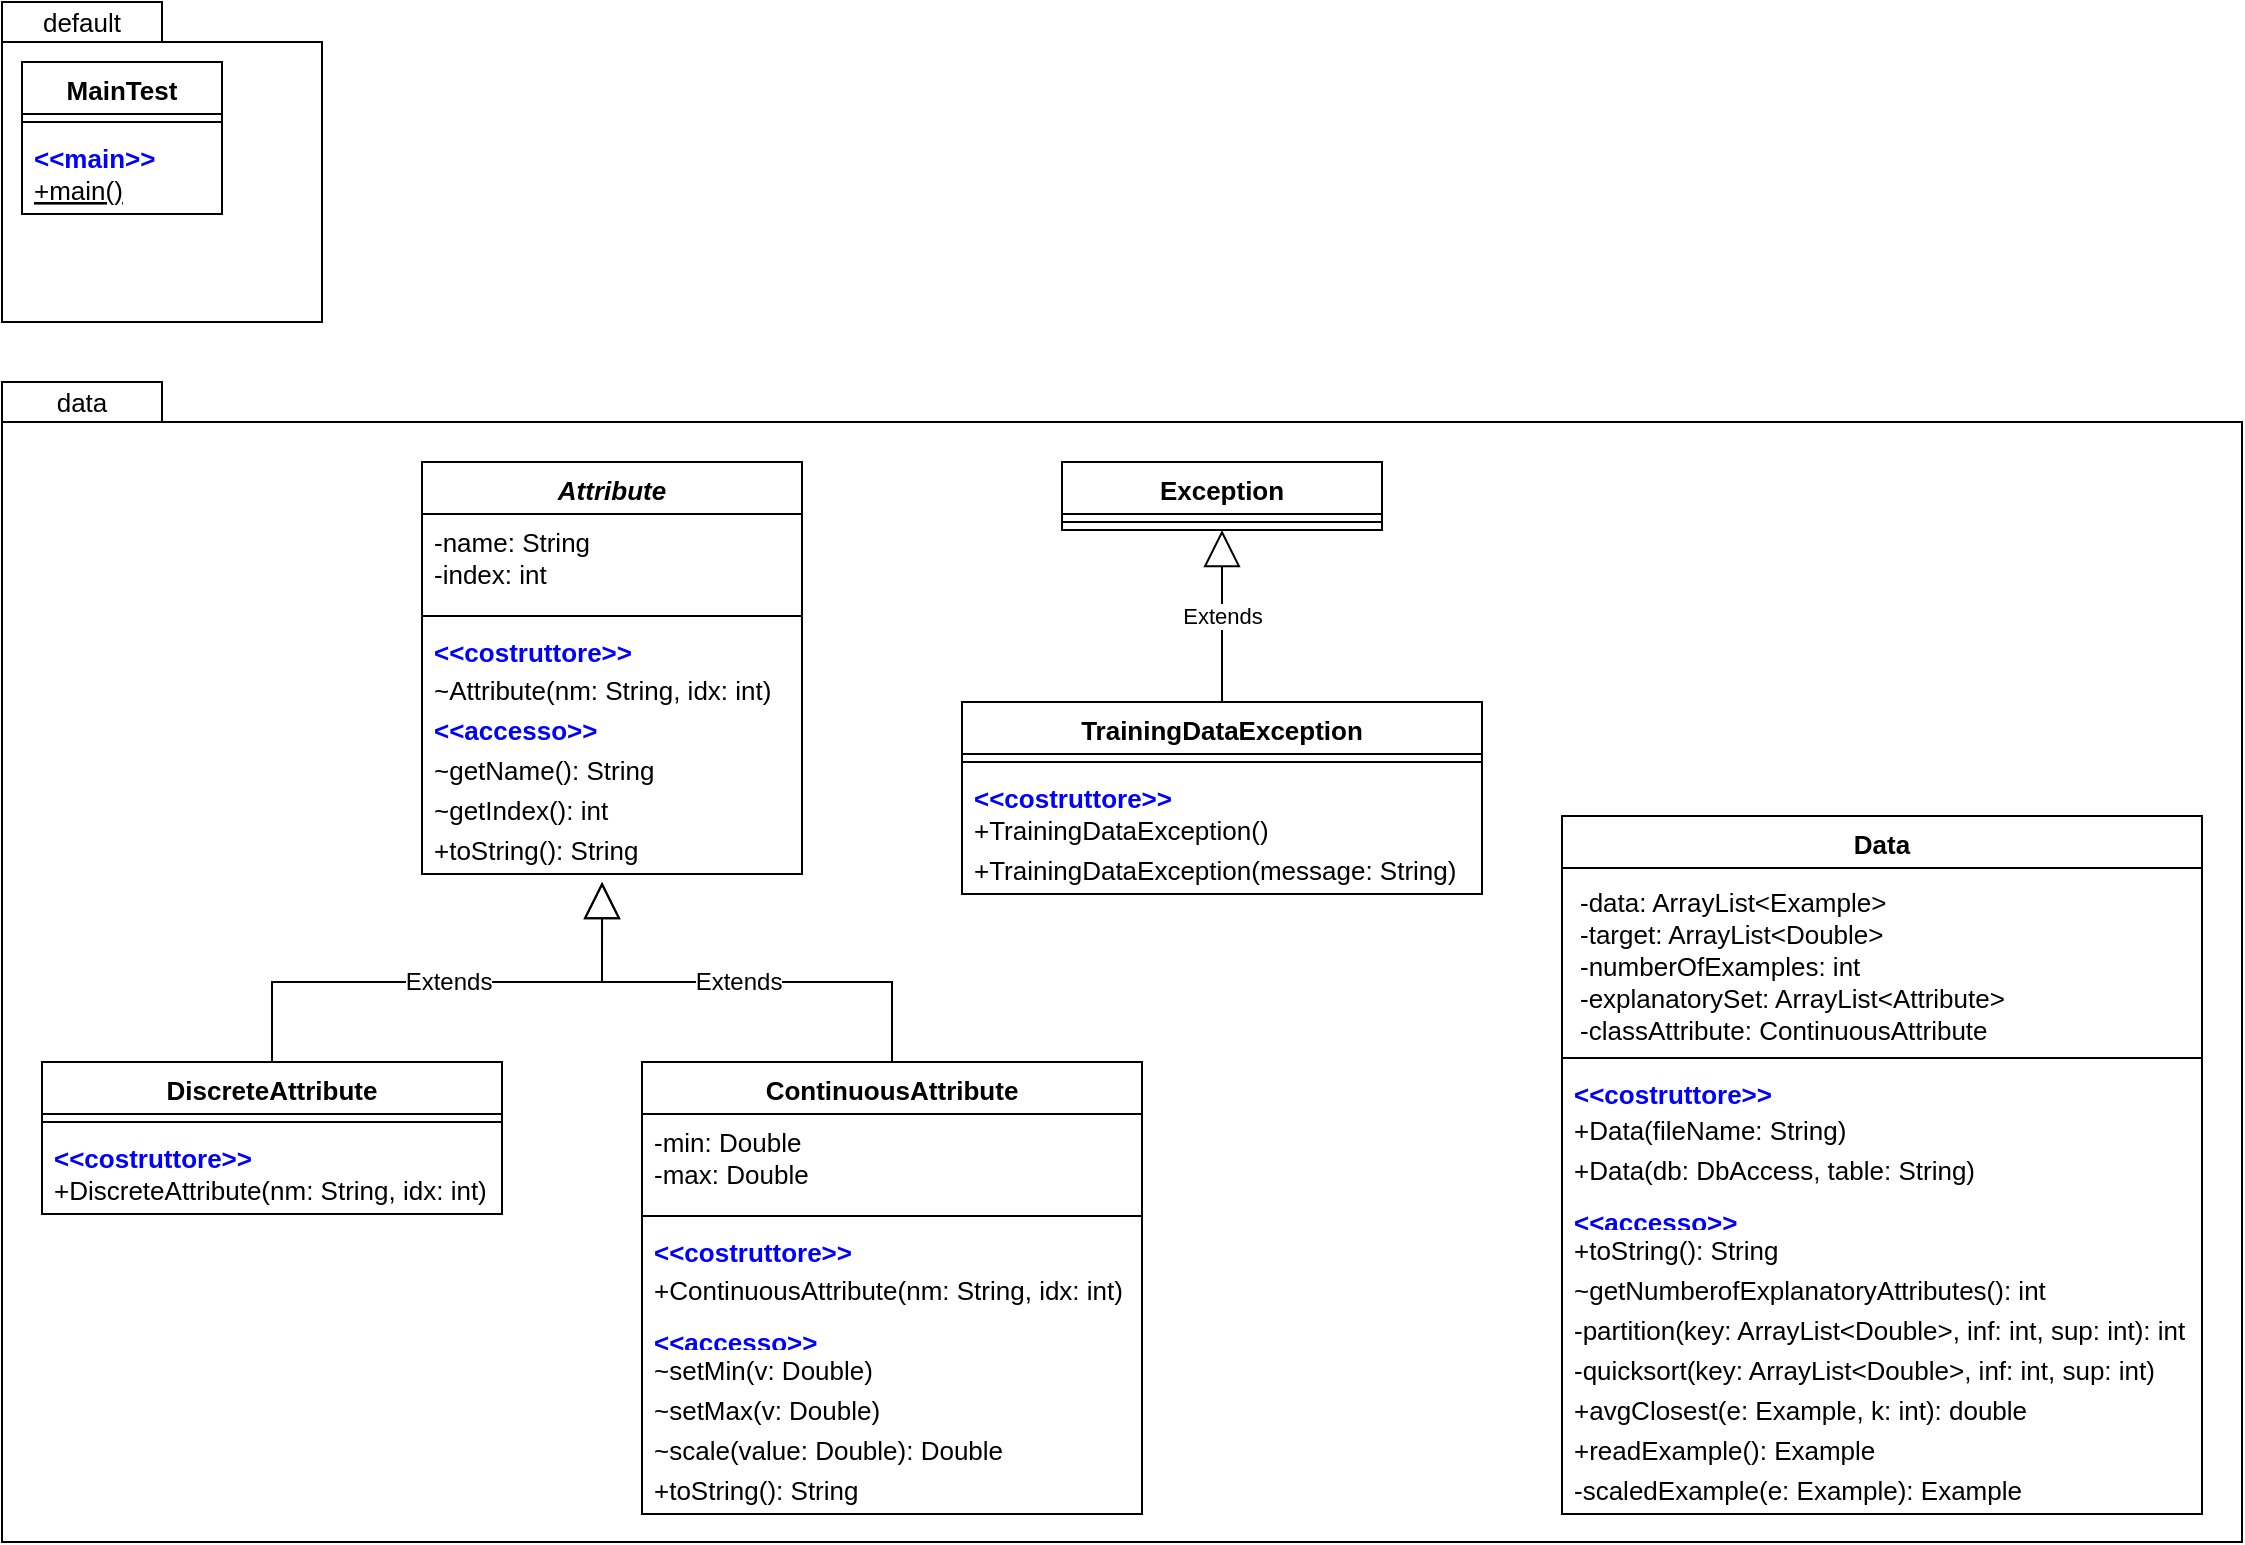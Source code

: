 <mxfile compressed="true" version="18.1.3" type="device" pages="4"><diagram id="C5RBs43oDa-KdzZeNtuy" name="Page-1"><mxGraphModel dx="1038" dy="641" grid="1" gridSize="10" guides="1" tooltips="1" connect="1" arrows="1" fold="1" page="1" pageScale="1" pageWidth="1169" pageHeight="827" math="0" shadow="0"><root><mxCell id="WIyWlLk6GJQsqaUBKTNV-0"/><mxCell id="WIyWlLk6GJQsqaUBKTNV-1" parent="WIyWlLk6GJQsqaUBKTNV-0"/><mxCell id="wZMRQJSDxw2p1y_nmYEe-0" value="" style="shape=folder;fontStyle=1;spacingTop=10;tabWidth=80;tabHeight=20;tabPosition=left;html=1;" parent="WIyWlLk6GJQsqaUBKTNV-1" vertex="1"><mxGeometry x="40" y="40" width="160" height="160" as="geometry"/></mxCell><mxCell id="wZMRQJSDxw2p1y_nmYEe-1" value="&lt;font style=&quot;font-size: 13px;&quot;&gt;default&lt;/font&gt;" style="text;html=1;strokeColor=none;fillColor=none;align=center;verticalAlign=middle;whiteSpace=wrap;rounded=0;" parent="WIyWlLk6GJQsqaUBKTNV-1" vertex="1"><mxGeometry x="50" y="40" width="60" height="20" as="geometry"/></mxCell><mxCell id="wZMRQJSDxw2p1y_nmYEe-6" value="" style="shape=folder;fontStyle=1;spacingTop=10;tabWidth=80;tabHeight=20;tabPosition=left;html=1;fontFamily=Helvetica;fontSize=13;" parent="WIyWlLk6GJQsqaUBKTNV-1" vertex="1"><mxGeometry x="40" y="230" width="1120" height="580" as="geometry"/></mxCell><mxCell id="wZMRQJSDxw2p1y_nmYEe-7" value="data" style="text;html=1;strokeColor=none;fillColor=none;align=center;verticalAlign=middle;whiteSpace=wrap;rounded=0;fontFamily=Helvetica;fontSize=13;" parent="WIyWlLk6GJQsqaUBKTNV-1" vertex="1"><mxGeometry x="50" y="230" width="60" height="20" as="geometry"/></mxCell><mxCell id="wZMRQJSDxw2p1y_nmYEe-13" value="MainTest" style="swimlane;fontStyle=1;align=center;verticalAlign=top;childLayout=stackLayout;horizontal=1;startSize=26;horizontalStack=0;resizeParent=1;resizeParentMax=0;resizeLast=0;collapsible=1;marginBottom=0;fontFamily=Helvetica;fontSize=13;fontColor=#000000;" parent="WIyWlLk6GJQsqaUBKTNV-1" vertex="1"><mxGeometry x="50" y="70" width="100" height="76" as="geometry"/></mxCell><mxCell id="wZMRQJSDxw2p1y_nmYEe-15" value="" style="line;strokeWidth=1;fillColor=none;align=left;verticalAlign=middle;spacingTop=-1;spacingLeft=3;spacingRight=3;rotatable=0;labelPosition=right;points=[];portConstraint=eastwest;fontFamily=Helvetica;fontSize=13;fontColor=#0000FF;" parent="wZMRQJSDxw2p1y_nmYEe-13" vertex="1"><mxGeometry y="26" width="100" height="8" as="geometry"/></mxCell><mxCell id="wZMRQJSDxw2p1y_nmYEe-16" value="&lt;&lt;main&gt;&gt;" style="text;strokeColor=none;fillColor=none;align=left;verticalAlign=top;spacingLeft=4;spacingRight=4;overflow=hidden;rotatable=0;points=[[0,0.5],[1,0.5]];portConstraint=eastwest;fontFamily=Helvetica;fontSize=13;fontColor=#0000FF;fontStyle=1" parent="wZMRQJSDxw2p1y_nmYEe-13" vertex="1"><mxGeometry y="34" width="100" height="16" as="geometry"/></mxCell><mxCell id="wZMRQJSDxw2p1y_nmYEe-17" value="+main()" style="text;strokeColor=none;fillColor=none;align=left;verticalAlign=top;spacingLeft=4;spacingRight=4;overflow=hidden;rotatable=0;points=[[0,0.5],[1,0.5]];portConstraint=eastwest;fontFamily=Helvetica;fontSize=13;fontColor=#000000;fontStyle=4" parent="wZMRQJSDxw2p1y_nmYEe-13" vertex="1"><mxGeometry y="50" width="100" height="26" as="geometry"/></mxCell><mxCell id="wZMRQJSDxw2p1y_nmYEe-24" value="Attribute" style="swimlane;fontStyle=3;align=center;verticalAlign=top;childLayout=stackLayout;horizontal=1;startSize=26;horizontalStack=0;resizeParent=1;resizeParentMax=0;resizeLast=0;collapsible=1;marginBottom=0;fontFamily=Helvetica;fontSize=13;fontColor=#000000;" parent="WIyWlLk6GJQsqaUBKTNV-1" vertex="1"><mxGeometry x="250" y="270" width="190" height="206" as="geometry"/></mxCell><mxCell id="wZMRQJSDxw2p1y_nmYEe-25" value="-name: String&#10;-index: int" style="text;strokeColor=none;fillColor=none;align=left;verticalAlign=top;spacingLeft=4;spacingRight=4;overflow=hidden;rotatable=0;points=[[0,0.5],[1,0.5]];portConstraint=eastwest;fontFamily=Helvetica;fontSize=13;fontColor=#000000;" parent="wZMRQJSDxw2p1y_nmYEe-24" vertex="1"><mxGeometry y="26" width="190" height="47" as="geometry"/></mxCell><mxCell id="wZMRQJSDxw2p1y_nmYEe-26" value="" style="line;strokeWidth=1;fillColor=none;align=left;verticalAlign=middle;spacingTop=-1;spacingLeft=3;spacingRight=3;rotatable=0;labelPosition=right;points=[];portConstraint=eastwest;fontFamily=Helvetica;fontSize=13;fontColor=#000000;" parent="wZMRQJSDxw2p1y_nmYEe-24" vertex="1"><mxGeometry y="73" width="190" height="8" as="geometry"/></mxCell><mxCell id="wZMRQJSDxw2p1y_nmYEe-27" value="&lt;&lt;costruttore&gt;&gt;" style="text;strokeColor=none;fillColor=none;align=left;verticalAlign=top;spacingLeft=4;spacingRight=4;overflow=hidden;rotatable=0;points=[[0,0.5],[1,0.5]];portConstraint=eastwest;fontFamily=Helvetica;fontSize=13;fontColor=#0000FF;labelBackgroundColor=none;fontStyle=1" parent="wZMRQJSDxw2p1y_nmYEe-24" vertex="1"><mxGeometry y="81" width="190" height="19" as="geometry"/></mxCell><mxCell id="wZMRQJSDxw2p1y_nmYEe-28" value="~Attribute(nm: String, idx: int)" style="text;strokeColor=none;fillColor=none;align=left;verticalAlign=top;spacingLeft=4;spacingRight=4;overflow=hidden;rotatable=0;points=[[0,0.5],[1,0.5]];portConstraint=eastwest;fontFamily=Helvetica;fontSize=13;fontColor=#000000;" parent="wZMRQJSDxw2p1y_nmYEe-24" vertex="1"><mxGeometry y="100" width="190" height="20" as="geometry"/></mxCell><mxCell id="wZMRQJSDxw2p1y_nmYEe-29" value="&lt;&lt;accesso&gt;&gt;" style="text;strokeColor=none;fillColor=none;align=left;verticalAlign=top;spacingLeft=4;spacingRight=4;overflow=hidden;rotatable=0;points=[[0,0.5],[1,0.5]];portConstraint=eastwest;fontFamily=Helvetica;fontSize=13;fontColor=#0000FF;fontStyle=1" parent="wZMRQJSDxw2p1y_nmYEe-24" vertex="1"><mxGeometry y="120" width="190" height="20" as="geometry"/></mxCell><mxCell id="wZMRQJSDxw2p1y_nmYEe-30" value="~getName(): String" style="text;strokeColor=none;fillColor=none;align=left;verticalAlign=top;spacingLeft=4;spacingRight=4;overflow=hidden;rotatable=0;points=[[0,0.5],[1,0.5]];portConstraint=eastwest;fontFamily=Helvetica;fontSize=13;fontColor=#000000;" parent="wZMRQJSDxw2p1y_nmYEe-24" vertex="1"><mxGeometry y="140" width="190" height="20" as="geometry"/></mxCell><mxCell id="wZMRQJSDxw2p1y_nmYEe-31" value="~getIndex(): int    " style="text;strokeColor=none;fillColor=none;align=left;verticalAlign=top;spacingLeft=4;spacingRight=4;overflow=hidden;rotatable=0;points=[[0,0.5],[1,0.5]];portConstraint=eastwest;fontFamily=Helvetica;fontSize=13;fontColor=#000000;" parent="wZMRQJSDxw2p1y_nmYEe-24" vertex="1"><mxGeometry y="160" width="190" height="20" as="geometry"/></mxCell><mxCell id="wZMRQJSDxw2p1y_nmYEe-32" value="+toString(): String" style="text;strokeColor=none;fillColor=none;align=left;verticalAlign=top;spacingLeft=4;spacingRight=4;overflow=hidden;rotatable=0;points=[[0,0.5],[1,0.5]];portConstraint=eastwest;fontFamily=Helvetica;fontSize=13;fontColor=#000000;" parent="wZMRQJSDxw2p1y_nmYEe-24" vertex="1"><mxGeometry y="180" width="190" height="26" as="geometry"/></mxCell><mxCell id="wZMRQJSDxw2p1y_nmYEe-34" value="DiscreteAttribute" style="swimlane;fontStyle=1;align=center;verticalAlign=top;childLayout=stackLayout;horizontal=1;startSize=26;horizontalStack=0;resizeParent=1;resizeParentMax=0;resizeLast=0;collapsible=1;marginBottom=0;labelBackgroundColor=none;fontFamily=Helvetica;fontSize=13;fontColor=#000000;" parent="WIyWlLk6GJQsqaUBKTNV-1" vertex="1"><mxGeometry x="60" y="570" width="230" height="76" as="geometry"/></mxCell><mxCell id="wZMRQJSDxw2p1y_nmYEe-36" value="" style="line;strokeWidth=1;fillColor=none;align=left;verticalAlign=middle;spacingTop=-1;spacingLeft=3;spacingRight=3;rotatable=0;labelPosition=right;points=[];portConstraint=eastwest;labelBackgroundColor=none;fontFamily=Helvetica;fontSize=13;fontColor=#0000FF;" parent="wZMRQJSDxw2p1y_nmYEe-34" vertex="1"><mxGeometry y="26" width="230" height="8" as="geometry"/></mxCell><mxCell id="wZMRQJSDxw2p1y_nmYEe-37" value="&lt;&lt;costruttore&gt;&gt;" style="text;strokeColor=none;fillColor=none;align=left;verticalAlign=top;spacingLeft=4;spacingRight=4;overflow=hidden;rotatable=0;points=[[0,0.5],[1,0.5]];portConstraint=eastwest;labelBackgroundColor=none;fontFamily=Helvetica;fontSize=13;fontColor=#0000FF;fontStyle=1" parent="wZMRQJSDxw2p1y_nmYEe-34" vertex="1"><mxGeometry y="34" width="230" height="16" as="geometry"/></mxCell><mxCell id="wZMRQJSDxw2p1y_nmYEe-44" value="+DiscreteAttribute(nm: String, idx: int)" style="text;strokeColor=none;fillColor=none;align=left;verticalAlign=top;spacingLeft=4;spacingRight=4;overflow=hidden;rotatable=0;points=[[0,0.5],[1,0.5]];portConstraint=eastwest;labelBackgroundColor=none;fontFamily=Helvetica;fontSize=13;fontColor=#000000;fontStyle=0" parent="wZMRQJSDxw2p1y_nmYEe-34" vertex="1"><mxGeometry y="50" width="230" height="26" as="geometry"/></mxCell><mxCell id="wZMRQJSDxw2p1y_nmYEe-50" value="ContinuousAttribute" style="swimlane;fontStyle=1;align=center;verticalAlign=top;childLayout=stackLayout;horizontal=1;startSize=26;horizontalStack=0;resizeParent=1;resizeParentMax=0;resizeLast=0;collapsible=1;marginBottom=0;labelBackgroundColor=none;fontFamily=Helvetica;fontSize=13;fontColor=#000000;" parent="WIyWlLk6GJQsqaUBKTNV-1" vertex="1"><mxGeometry x="360" y="570" width="250" height="226" as="geometry"/></mxCell><mxCell id="wZMRQJSDxw2p1y_nmYEe-51" value="-min: Double&#10;-max: Double" style="text;strokeColor=none;fillColor=none;align=left;verticalAlign=top;spacingLeft=4;spacingRight=4;overflow=hidden;rotatable=0;points=[[0,0.5],[1,0.5]];portConstraint=eastwest;labelBackgroundColor=none;fontFamily=Helvetica;fontSize=13;fontColor=#000000;" parent="wZMRQJSDxw2p1y_nmYEe-50" vertex="1"><mxGeometry y="26" width="250" height="47" as="geometry"/></mxCell><mxCell id="wZMRQJSDxw2p1y_nmYEe-52" value="" style="line;strokeWidth=1;fillColor=none;align=left;verticalAlign=middle;spacingTop=-1;spacingLeft=3;spacingRight=3;rotatable=0;labelPosition=right;points=[];portConstraint=eastwest;labelBackgroundColor=none;fontFamily=Helvetica;fontSize=13;fontColor=#000000;" parent="wZMRQJSDxw2p1y_nmYEe-50" vertex="1"><mxGeometry y="73" width="250" height="8" as="geometry"/></mxCell><mxCell id="wZMRQJSDxw2p1y_nmYEe-53" value="&lt;&lt;costruttore&gt;&gt;" style="text;strokeColor=none;fillColor=none;align=left;verticalAlign=top;spacingLeft=4;spacingRight=4;overflow=hidden;rotatable=0;points=[[0,0.5],[1,0.5]];portConstraint=eastwest;labelBackgroundColor=none;fontFamily=Helvetica;fontSize=13;fontColor=#0000FF;fontStyle=1" parent="wZMRQJSDxw2p1y_nmYEe-50" vertex="1"><mxGeometry y="81" width="250" height="19" as="geometry"/></mxCell><mxCell id="wZMRQJSDxw2p1y_nmYEe-54" value="+ContinuousAttribute(nm: String, idx: int)" style="text;strokeColor=none;fillColor=none;align=left;verticalAlign=top;spacingLeft=4;spacingRight=4;overflow=hidden;rotatable=0;points=[[0,0.5],[1,0.5]];portConstraint=eastwest;labelBackgroundColor=none;fontFamily=Helvetica;fontSize=13;fontColor=#000000;" parent="wZMRQJSDxw2p1y_nmYEe-50" vertex="1"><mxGeometry y="100" width="250" height="26" as="geometry"/></mxCell><mxCell id="wZMRQJSDxw2p1y_nmYEe-55" value="&lt;&lt;accesso&gt;&gt;" style="text;strokeColor=none;fillColor=none;align=left;verticalAlign=top;spacingLeft=4;spacingRight=4;overflow=hidden;rotatable=0;points=[[0,0.5],[1,0.5]];portConstraint=eastwest;labelBackgroundColor=none;fontFamily=Helvetica;fontSize=13;fontColor=#0000FF;fontStyle=1" parent="wZMRQJSDxw2p1y_nmYEe-50" vertex="1"><mxGeometry y="126" width="250" height="14" as="geometry"/></mxCell><mxCell id="wZMRQJSDxw2p1y_nmYEe-56" value="~setMin(v: Double)" style="text;strokeColor=none;fillColor=none;align=left;verticalAlign=top;spacingLeft=4;spacingRight=4;overflow=hidden;rotatable=0;points=[[0,0.5],[1,0.5]];portConstraint=eastwest;labelBackgroundColor=none;fontFamily=Helvetica;fontSize=13;fontColor=#000000;" parent="wZMRQJSDxw2p1y_nmYEe-50" vertex="1"><mxGeometry y="140" width="250" height="20" as="geometry"/></mxCell><mxCell id="wZMRQJSDxw2p1y_nmYEe-57" value="~setMax(v: Double)" style="text;strokeColor=none;fillColor=none;align=left;verticalAlign=top;spacingLeft=4;spacingRight=4;overflow=hidden;rotatable=0;points=[[0,0.5],[1,0.5]];portConstraint=eastwest;labelBackgroundColor=none;fontFamily=Helvetica;fontSize=13;fontColor=#000000;" parent="wZMRQJSDxw2p1y_nmYEe-50" vertex="1"><mxGeometry y="160" width="250" height="20" as="geometry"/></mxCell><mxCell id="wZMRQJSDxw2p1y_nmYEe-58" value="~scale(value: Double): Double" style="text;strokeColor=none;fillColor=none;align=left;verticalAlign=top;spacingLeft=4;spacingRight=4;overflow=hidden;rotatable=0;points=[[0,0.5],[1,0.5]];portConstraint=eastwest;labelBackgroundColor=none;fontFamily=Helvetica;fontSize=13;fontColor=#000000;" parent="wZMRQJSDxw2p1y_nmYEe-50" vertex="1"><mxGeometry y="180" width="250" height="20" as="geometry"/></mxCell><mxCell id="wZMRQJSDxw2p1y_nmYEe-59" value="+toString(): String" style="text;strokeColor=none;fillColor=none;align=left;verticalAlign=top;spacingLeft=4;spacingRight=4;overflow=hidden;rotatable=0;points=[[0,0.5],[1,0.5]];portConstraint=eastwest;labelBackgroundColor=none;fontFamily=Helvetica;fontSize=13;fontColor=#000000;" parent="wZMRQJSDxw2p1y_nmYEe-50" vertex="1"><mxGeometry y="200" width="250" height="26" as="geometry"/></mxCell><mxCell id="wZMRQJSDxw2p1y_nmYEe-61" value="TrainingDataException" style="swimlane;fontStyle=1;align=center;verticalAlign=top;childLayout=stackLayout;horizontal=1;startSize=26;horizontalStack=0;resizeParent=1;resizeParentMax=0;resizeLast=0;collapsible=1;marginBottom=0;labelBackgroundColor=none;fontFamily=Helvetica;fontSize=13;fontColor=#000000;" parent="WIyWlLk6GJQsqaUBKTNV-1" vertex="1"><mxGeometry x="520" y="390" width="260" height="96" as="geometry"/></mxCell><mxCell id="wZMRQJSDxw2p1y_nmYEe-63" value="" style="line;strokeWidth=1;fillColor=none;align=left;verticalAlign=middle;spacingTop=-1;spacingLeft=3;spacingRight=3;rotatable=0;labelPosition=right;points=[];portConstraint=eastwest;labelBackgroundColor=none;fontFamily=Helvetica;fontSize=13;fontColor=#000000;" parent="wZMRQJSDxw2p1y_nmYEe-61" vertex="1"><mxGeometry y="26" width="260" height="8" as="geometry"/></mxCell><mxCell id="wZMRQJSDxw2p1y_nmYEe-64" value="&lt;&lt;costruttore&gt;&gt;" style="text;strokeColor=none;fillColor=none;align=left;verticalAlign=top;spacingLeft=4;spacingRight=4;overflow=hidden;rotatable=0;points=[[0,0.5],[1,0.5]];portConstraint=eastwest;labelBackgroundColor=none;fontFamily=Helvetica;fontSize=13;fontColor=#0000FF;fontStyle=1" parent="wZMRQJSDxw2p1y_nmYEe-61" vertex="1"><mxGeometry y="34" width="260" height="16" as="geometry"/></mxCell><mxCell id="wZMRQJSDxw2p1y_nmYEe-65" value="+TrainingDataException()" style="text;strokeColor=none;fillColor=none;align=left;verticalAlign=top;spacingLeft=4;spacingRight=4;overflow=hidden;rotatable=0;points=[[0,0.5],[1,0.5]];portConstraint=eastwest;labelBackgroundColor=none;fontFamily=Helvetica;fontSize=13;fontColor=#000000;fontStyle=0" parent="wZMRQJSDxw2p1y_nmYEe-61" vertex="1"><mxGeometry y="50" width="260" height="20" as="geometry"/></mxCell><mxCell id="wZMRQJSDxw2p1y_nmYEe-66" value="+TrainingDataException(message: String)" style="text;strokeColor=none;fillColor=none;align=left;verticalAlign=top;spacingLeft=4;spacingRight=4;overflow=hidden;rotatable=0;points=[[0,0.5],[1,0.5]];portConstraint=eastwest;labelBackgroundColor=none;fontFamily=Helvetica;fontSize=13;fontColor=#000000;fontStyle=0" parent="wZMRQJSDxw2p1y_nmYEe-61" vertex="1"><mxGeometry y="70" width="260" height="26" as="geometry"/></mxCell><mxCell id="wZMRQJSDxw2p1y_nmYEe-67" value="Data" style="swimlane;fontStyle=1;align=center;verticalAlign=top;childLayout=stackLayout;horizontal=1;startSize=26;horizontalStack=0;resizeParent=1;resizeParentMax=0;resizeLast=0;collapsible=1;marginBottom=0;labelBackgroundColor=none;fontFamily=Helvetica;fontSize=13;fontColor=#000000;" parent="WIyWlLk6GJQsqaUBKTNV-1" vertex="1"><mxGeometry x="820" y="447" width="320" height="349" as="geometry"/></mxCell><mxCell id="wZMRQJSDxw2p1y_nmYEe-68" value="-data: ArrayList&lt;Example&gt;&#10;-target: ArrayList&lt;Double&gt;&#10;-numberOfExamples: int&#10;-explanatorySet: ArrayList&lt;Attribute&gt;&#10;-classAttribute: ContinuousAttribute" style="text;strokeColor=none;fillColor=none;align=left;verticalAlign=top;spacingLeft=4;spacingRight=4;overflow=hidden;rotatable=0;points=[[0,0.5],[1,0.5]];portConstraint=eastwest;labelBackgroundColor=none;fontFamily=Helvetica;fontSize=13;fontColor=#000000;spacing=5;spacingTop=0;" parent="wZMRQJSDxw2p1y_nmYEe-67" vertex="1"><mxGeometry y="26" width="320" height="91" as="geometry"/></mxCell><mxCell id="wZMRQJSDxw2p1y_nmYEe-69" value="" style="line;strokeWidth=1;fillColor=none;align=left;verticalAlign=middle;spacingTop=-1;spacingLeft=3;spacingRight=3;rotatable=0;labelPosition=right;points=[];portConstraint=eastwest;labelBackgroundColor=none;fontFamily=Helvetica;fontSize=13;fontColor=#000000;" parent="wZMRQJSDxw2p1y_nmYEe-67" vertex="1"><mxGeometry y="117" width="320" height="8" as="geometry"/></mxCell><mxCell id="wZMRQJSDxw2p1y_nmYEe-70" value="&lt;&lt;costruttore&gt;&gt;" style="text;strokeColor=none;fillColor=none;align=left;verticalAlign=top;spacingLeft=4;spacingRight=4;overflow=hidden;rotatable=0;points=[[0,0.5],[1,0.5]];portConstraint=eastwest;labelBackgroundColor=none;fontFamily=Helvetica;fontSize=13;fontColor=#0000FF;fontStyle=1" parent="wZMRQJSDxw2p1y_nmYEe-67" vertex="1"><mxGeometry y="125" width="320" height="18" as="geometry"/></mxCell><mxCell id="wZMRQJSDxw2p1y_nmYEe-71" value="+Data(fileName: String)" style="text;strokeColor=none;fillColor=none;align=left;verticalAlign=top;spacingLeft=4;spacingRight=4;overflow=hidden;rotatable=0;points=[[0,0.5],[1,0.5]];portConstraint=eastwest;labelBackgroundColor=none;fontFamily=Helvetica;fontSize=13;fontColor=#000000;" parent="wZMRQJSDxw2p1y_nmYEe-67" vertex="1"><mxGeometry y="143" width="320" height="20" as="geometry"/></mxCell><mxCell id="wZMRQJSDxw2p1y_nmYEe-72" value="+Data(db: DbAccess, table: String)" style="text;strokeColor=none;fillColor=none;align=left;verticalAlign=top;spacingLeft=4;spacingRight=4;overflow=hidden;rotatable=0;points=[[0,0.5],[1,0.5]];portConstraint=eastwest;labelBackgroundColor=none;fontFamily=Helvetica;fontSize=13;fontColor=#000000;" parent="wZMRQJSDxw2p1y_nmYEe-67" vertex="1"><mxGeometry y="163" width="320" height="26" as="geometry"/></mxCell><mxCell id="wZMRQJSDxw2p1y_nmYEe-73" value="&lt;&lt;accesso&gt;&gt;" style="text;strokeColor=none;fillColor=none;align=left;verticalAlign=top;spacingLeft=4;spacingRight=4;overflow=hidden;rotatable=0;points=[[0,0.5],[1,0.5]];portConstraint=eastwest;labelBackgroundColor=none;fontFamily=Helvetica;fontSize=13;fontColor=#0000FF;fontStyle=1" parent="wZMRQJSDxw2p1y_nmYEe-67" vertex="1"><mxGeometry y="189" width="320" height="14" as="geometry"/></mxCell><mxCell id="wZMRQJSDxw2p1y_nmYEe-74" value="+toString(): String" style="text;strokeColor=none;fillColor=none;align=left;verticalAlign=top;spacingLeft=4;spacingRight=4;overflow=hidden;rotatable=0;points=[[0,0.5],[1,0.5]];portConstraint=eastwest;labelBackgroundColor=none;fontFamily=Helvetica;fontSize=13;fontColor=#000000;" parent="wZMRQJSDxw2p1y_nmYEe-67" vertex="1"><mxGeometry y="203" width="320" height="20" as="geometry"/></mxCell><mxCell id="wZMRQJSDxw2p1y_nmYEe-75" value="~getNumberofExplanatoryAttributes(): int" style="text;strokeColor=none;fillColor=none;align=left;verticalAlign=top;spacingLeft=4;spacingRight=4;overflow=hidden;rotatable=0;points=[[0,0.5],[1,0.5]];portConstraint=eastwest;labelBackgroundColor=none;fontFamily=Helvetica;fontSize=13;fontColor=#000000;" parent="wZMRQJSDxw2p1y_nmYEe-67" vertex="1"><mxGeometry y="223" width="320" height="20" as="geometry"/></mxCell><mxCell id="wZMRQJSDxw2p1y_nmYEe-76" value="-partition(key: ArrayList&lt;Double&gt;, inf: int, sup: int): int" style="text;strokeColor=none;fillColor=none;align=left;verticalAlign=top;spacingLeft=4;spacingRight=4;overflow=hidden;rotatable=0;points=[[0,0.5],[1,0.5]];portConstraint=eastwest;labelBackgroundColor=none;fontFamily=Helvetica;fontSize=13;fontColor=#000000;" parent="wZMRQJSDxw2p1y_nmYEe-67" vertex="1"><mxGeometry y="243" width="320" height="20" as="geometry"/></mxCell><mxCell id="wZMRQJSDxw2p1y_nmYEe-77" value="-quicksort(key: ArrayList&lt;Double&gt;, inf: int, sup: int)" style="text;strokeColor=none;fillColor=none;align=left;verticalAlign=top;spacingLeft=4;spacingRight=4;overflow=hidden;rotatable=0;points=[[0,0.5],[1,0.5]];portConstraint=eastwest;labelBackgroundColor=none;fontFamily=Helvetica;fontSize=13;fontColor=#000000;" parent="wZMRQJSDxw2p1y_nmYEe-67" vertex="1"><mxGeometry y="263" width="320" height="20" as="geometry"/></mxCell><mxCell id="wZMRQJSDxw2p1y_nmYEe-78" value="+avgClosest(e: Example, k: int): double" style="text;strokeColor=none;fillColor=none;align=left;verticalAlign=top;spacingLeft=4;spacingRight=4;overflow=hidden;rotatable=0;points=[[0,0.5],[1,0.5]];portConstraint=eastwest;labelBackgroundColor=none;fontFamily=Helvetica;fontSize=13;fontColor=#000000;" parent="wZMRQJSDxw2p1y_nmYEe-67" vertex="1"><mxGeometry y="283" width="320" height="20" as="geometry"/></mxCell><mxCell id="wZMRQJSDxw2p1y_nmYEe-79" value="+readExample(): Example" style="text;strokeColor=none;fillColor=none;align=left;verticalAlign=top;spacingLeft=4;spacingRight=4;overflow=hidden;rotatable=0;points=[[0,0.5],[1,0.5]];portConstraint=eastwest;labelBackgroundColor=none;fontFamily=Helvetica;fontSize=13;fontColor=#000000;" parent="wZMRQJSDxw2p1y_nmYEe-67" vertex="1"><mxGeometry y="303" width="320" height="20" as="geometry"/></mxCell><mxCell id="wZMRQJSDxw2p1y_nmYEe-80" value="-scaledExample(e: Example): Example" style="text;strokeColor=none;fillColor=none;align=left;verticalAlign=top;spacingLeft=4;spacingRight=4;overflow=hidden;rotatable=0;points=[[0,0.5],[1,0.5]];portConstraint=eastwest;labelBackgroundColor=none;fontFamily=Helvetica;fontSize=13;fontColor=#000000;" parent="wZMRQJSDxw2p1y_nmYEe-67" vertex="1"><mxGeometry y="323" width="320" height="26" as="geometry"/></mxCell><mxCell id="wZMRQJSDxw2p1y_nmYEe-82" value="Extends" style="endArrow=block;endSize=16;endFill=0;html=1;rounded=0;fontFamily=Helvetica;fontSize=12;fontColor=#000000;entryX=0.474;entryY=1.154;entryDx=0;entryDy=0;entryPerimeter=0;exitX=0.5;exitY=0;exitDx=0;exitDy=0;" parent="WIyWlLk6GJQsqaUBKTNV-1" source="wZMRQJSDxw2p1y_nmYEe-34" target="wZMRQJSDxw2p1y_nmYEe-32" edge="1"><mxGeometry width="160" relative="1" as="geometry"><mxPoint x="500" y="460" as="sourcePoint"/><mxPoint x="660" y="460" as="targetPoint"/><Array as="points"><mxPoint x="175" y="530"/><mxPoint x="340" y="530"/></Array></mxGeometry></mxCell><mxCell id="wZMRQJSDxw2p1y_nmYEe-83" value="Extends" style="endArrow=block;endSize=16;endFill=0;html=1;rounded=0;fontFamily=Helvetica;fontSize=12;fontColor=#000000;exitX=0.5;exitY=0;exitDx=0;exitDy=0;" parent="WIyWlLk6GJQsqaUBKTNV-1" source="wZMRQJSDxw2p1y_nmYEe-50" edge="1"><mxGeometry width="160" relative="1" as="geometry"><mxPoint x="185" y="580" as="sourcePoint"/><mxPoint x="340" y="480" as="targetPoint"/><Array as="points"><mxPoint x="485" y="530"/><mxPoint x="340" y="530"/></Array></mxGeometry></mxCell><mxCell id="JSi6pr-8_WJmZGKYWwq4-0" value="Exception" style="swimlane;fontStyle=1;align=center;verticalAlign=top;childLayout=stackLayout;horizontal=1;startSize=26;horizontalStack=0;resizeParent=1;resizeParentMax=0;resizeLast=0;collapsible=1;marginBottom=0;fontSize=13;" vertex="1" parent="WIyWlLk6GJQsqaUBKTNV-1"><mxGeometry x="570" y="270" width="160" height="34" as="geometry"/></mxCell><mxCell id="JSi6pr-8_WJmZGKYWwq4-2" value="" style="line;strokeWidth=1;fillColor=none;align=left;verticalAlign=middle;spacingTop=-1;spacingLeft=3;spacingRight=3;rotatable=0;labelPosition=right;points=[];portConstraint=eastwest;" vertex="1" parent="JSi6pr-8_WJmZGKYWwq4-0"><mxGeometry y="26" width="160" height="8" as="geometry"/></mxCell><mxCell id="JSi6pr-8_WJmZGKYWwq4-8" value="Extends" style="endArrow=block;endSize=16;endFill=0;html=1;rounded=0;entryX=0.5;entryY=1;entryDx=0;entryDy=0;exitX=0.5;exitY=0;exitDx=0;exitDy=0;" edge="1" parent="WIyWlLk6GJQsqaUBKTNV-1" source="wZMRQJSDxw2p1y_nmYEe-61" target="JSi6pr-8_WJmZGKYWwq4-0"><mxGeometry width="160" relative="1" as="geometry"><mxPoint x="700" y="730" as="sourcePoint"/><mxPoint x="860" y="730" as="targetPoint"/></mxGeometry></mxCell></root></mxGraphModel></diagram><diagram id="fyjz-6CzDhTmG3ekqebQ" name="Pagina-2"><mxGraphModel dx="1038" dy="641" grid="1" gridSize="10" guides="1" tooltips="1" connect="1" arrows="1" fold="1" page="1" pageScale="1" pageWidth="1169" pageHeight="827" math="0" shadow="0"><root><mxCell id="0"/><mxCell id="1" parent="0"/><mxCell id="Mq-mTfCIBjhMoGl26XBs-1" value="" style="shape=folder;fontStyle=1;spacingTop=10;tabWidth=80;tabHeight=20;tabPosition=left;html=1;" parent="1" vertex="1"><mxGeometry x="25" y="40" width="1120" height="580" as="geometry"/></mxCell><mxCell id="Mq-mTfCIBjhMoGl26XBs-2" value="database" style="text;html=1;strokeColor=none;fillColor=none;align=center;verticalAlign=middle;whiteSpace=wrap;rounded=0;" parent="1" vertex="1"><mxGeometry x="30" y="40" width="70" height="20" as="geometry"/></mxCell><mxCell id="Mq-mTfCIBjhMoGl26XBs-3" value="Column" style="swimlane;fontStyle=1;align=center;verticalAlign=top;childLayout=stackLayout;horizontal=1;startSize=26;horizontalStack=0;resizeParent=1;resizeParentMax=0;resizeLast=0;collapsible=1;marginBottom=0;fontSize=13;" parent="1" vertex="1"><mxGeometry x="60" y="80" width="220" height="196" as="geometry"/></mxCell><mxCell id="Mq-mTfCIBjhMoGl26XBs-4" value="-name: String&#10;-type: String" style="text;strokeColor=none;fillColor=none;align=left;verticalAlign=top;spacingLeft=4;spacingRight=4;overflow=hidden;rotatable=0;points=[[0,0.5],[1,0.5]];portConstraint=eastwest;fontSize=13;" parent="Mq-mTfCIBjhMoGl26XBs-3" vertex="1"><mxGeometry y="26" width="220" height="41" as="geometry"/></mxCell><mxCell id="Mq-mTfCIBjhMoGl26XBs-5" value="" style="line;strokeWidth=1;fillColor=none;align=left;verticalAlign=middle;spacingTop=-1;spacingLeft=3;spacingRight=3;rotatable=0;labelPosition=right;points=[];portConstraint=eastwest;" parent="Mq-mTfCIBjhMoGl26XBs-3" vertex="1"><mxGeometry y="67" width="220" height="8" as="geometry"/></mxCell><mxCell id="Mq-mTfCIBjhMoGl26XBs-6" value="&lt;&lt;costruttore&gt;&gt;" style="text;strokeColor=none;fillColor=none;align=left;verticalAlign=top;spacingLeft=4;spacingRight=4;overflow=hidden;rotatable=0;points=[[0,0.5],[1,0.5]];portConstraint=eastwest;fontSize=13;fontStyle=1;fontColor=#0000FF;" parent="Mq-mTfCIBjhMoGl26XBs-3" vertex="1"><mxGeometry y="75" width="220" height="15" as="geometry"/></mxCell><mxCell id="iMcQ8esN8E71htymazOm-1" value="~Column(name: String, type: String)" style="text;strokeColor=none;fillColor=none;align=left;verticalAlign=top;spacingLeft=4;spacingRight=4;overflow=hidden;rotatable=0;points=[[0,0.5],[1,0.5]];portConstraint=eastwest;fontSize=13;" parent="Mq-mTfCIBjhMoGl26XBs-3" vertex="1"><mxGeometry y="90" width="220" height="20" as="geometry"/></mxCell><mxCell id="iMcQ8esN8E71htymazOm-2" value="&lt;&lt;accesso&gt;&gt;" style="text;strokeColor=none;fillColor=none;align=left;verticalAlign=top;spacingLeft=4;spacingRight=4;overflow=hidden;rotatable=0;points=[[0,0.5],[1,0.5]];portConstraint=eastwest;fontSize=13;fontStyle=1;fontColor=#0000FF;" parent="Mq-mTfCIBjhMoGl26XBs-3" vertex="1"><mxGeometry y="110" width="220" height="20" as="geometry"/></mxCell><mxCell id="iMcQ8esN8E71htymazOm-14" value="+getColumnName(): String" style="text;strokeColor=none;fillColor=none;align=left;verticalAlign=top;spacingLeft=4;spacingRight=4;overflow=hidden;rotatable=0;points=[[0,0.5],[1,0.5]];portConstraint=eastwest;fontSize=13;" parent="Mq-mTfCIBjhMoGl26XBs-3" vertex="1"><mxGeometry y="130" width="220" height="20" as="geometry"/></mxCell><mxCell id="iMcQ8esN8E71htymazOm-3" value="+isNumber(): boolean" style="text;strokeColor=none;fillColor=none;align=left;verticalAlign=top;spacingLeft=4;spacingRight=4;overflow=hidden;rotatable=0;points=[[0,0.5],[1,0.5]];portConstraint=eastwest;fontSize=13;" parent="Mq-mTfCIBjhMoGl26XBs-3" vertex="1"><mxGeometry y="150" width="220" height="20" as="geometry"/></mxCell><mxCell id="iMcQ8esN8E71htymazOm-4" value="+toString(): String" style="text;strokeColor=none;fillColor=none;align=left;verticalAlign=top;spacingLeft=4;spacingRight=4;overflow=hidden;rotatable=0;points=[[0,0.5],[1,0.5]];portConstraint=eastwest;fontSize=13;" parent="Mq-mTfCIBjhMoGl26XBs-3" vertex="1"><mxGeometry y="170" width="220" height="26" as="geometry"/></mxCell><mxCell id="iMcQ8esN8E71htymazOm-9" value="DatabaseConnectionException" style="swimlane;fontStyle=1;align=center;verticalAlign=top;childLayout=stackLayout;horizontal=1;startSize=26;horizontalStack=0;resizeParent=1;resizeParentMax=0;resizeLast=0;collapsible=1;marginBottom=0;fontSize=13;fontColor=#000000;" parent="1" vertex="1"><mxGeometry x="290" y="164" width="270" height="76" as="geometry"/></mxCell><mxCell id="iMcQ8esN8E71htymazOm-11" value="" style="line;strokeWidth=1;fillColor=none;align=left;verticalAlign=middle;spacingTop=-1;spacingLeft=3;spacingRight=3;rotatable=0;labelPosition=right;points=[];portConstraint=eastwest;fontSize=13;fontColor=#0000FF;" parent="iMcQ8esN8E71htymazOm-9" vertex="1"><mxGeometry y="26" width="270" height="8" as="geometry"/></mxCell><mxCell id="iMcQ8esN8E71htymazOm-12" value="&lt;&lt;costruttore&gt;&gt;" style="text;strokeColor=none;fillColor=none;align=left;verticalAlign=top;spacingLeft=4;spacingRight=4;overflow=hidden;rotatable=0;points=[[0,0.5],[1,0.5]];portConstraint=eastwest;fontSize=13;fontColor=#0000FF;fontStyle=1" parent="iMcQ8esN8E71htymazOm-9" vertex="1"><mxGeometry y="34" width="270" height="16" as="geometry"/></mxCell><mxCell id="iMcQ8esN8E71htymazOm-13" value="~DatabaseConnectionException(msg: String)" style="text;strokeColor=none;fillColor=none;align=left;verticalAlign=top;spacingLeft=4;spacingRight=4;overflow=hidden;rotatable=0;points=[[0,0.5],[1,0.5]];portConstraint=eastwest;fontSize=13;fontColor=#000000;" parent="iMcQ8esN8E71htymazOm-9" vertex="1"><mxGeometry y="50" width="270" height="26" as="geometry"/></mxCell><mxCell id="iMcQ8esN8E71htymazOm-15" value="InsufficientColumnNumberException" style="swimlane;fontStyle=1;align=center;verticalAlign=top;childLayout=stackLayout;horizontal=1;startSize=26;horizontalStack=0;resizeParent=1;resizeParentMax=0;resizeLast=0;collapsible=1;marginBottom=0;fontSize=13;fontColor=#000000;" parent="1" vertex="1"><mxGeometry x="585" y="164" width="310" height="76" as="geometry"/></mxCell><mxCell id="iMcQ8esN8E71htymazOm-16" value="" style="line;strokeWidth=1;fillColor=none;align=left;verticalAlign=middle;spacingTop=-1;spacingLeft=3;spacingRight=3;rotatable=0;labelPosition=right;points=[];portConstraint=eastwest;fontSize=13;fontColor=#0000FF;" parent="iMcQ8esN8E71htymazOm-15" vertex="1"><mxGeometry y="26" width="310" height="8" as="geometry"/></mxCell><mxCell id="iMcQ8esN8E71htymazOm-17" value="&lt;&lt;costruttore&gt;&gt;" style="text;strokeColor=none;fillColor=none;align=left;verticalAlign=top;spacingLeft=4;spacingRight=4;overflow=hidden;rotatable=0;points=[[0,0.5],[1,0.5]];portConstraint=eastwest;fontSize=13;fontColor=#0000FF;fontStyle=1" parent="iMcQ8esN8E71htymazOm-15" vertex="1"><mxGeometry y="34" width="310" height="16" as="geometry"/></mxCell><mxCell id="iMcQ8esN8E71htymazOm-18" value="+InsufficientColumnNumberException(msg: String)" style="text;strokeColor=none;fillColor=none;align=left;verticalAlign=top;spacingLeft=4;spacingRight=4;overflow=hidden;rotatable=0;points=[[0,0.5],[1,0.5]];portConstraint=eastwest;fontSize=13;fontColor=#000000;" parent="iMcQ8esN8E71htymazOm-15" vertex="1"><mxGeometry y="50" width="310" height="26" as="geometry"/></mxCell><mxCell id="iMcQ8esN8E71htymazOm-19" value="NoValueException" style="swimlane;fontStyle=1;align=center;verticalAlign=top;childLayout=stackLayout;horizontal=1;startSize=26;horizontalStack=0;resizeParent=1;resizeParentMax=0;resizeLast=0;collapsible=1;marginBottom=0;fontSize=13;fontColor=#000000;" parent="1" vertex="1"><mxGeometry x="850" y="70" width="200" height="76" as="geometry"/></mxCell><mxCell id="iMcQ8esN8E71htymazOm-20" value="" style="line;strokeWidth=1;fillColor=none;align=left;verticalAlign=middle;spacingTop=-1;spacingLeft=3;spacingRight=3;rotatable=0;labelPosition=right;points=[];portConstraint=eastwest;fontSize=13;fontColor=#0000FF;" parent="iMcQ8esN8E71htymazOm-19" vertex="1"><mxGeometry y="26" width="200" height="8" as="geometry"/></mxCell><mxCell id="iMcQ8esN8E71htymazOm-21" value="&lt;&lt;costruttore&gt;&gt;" style="text;strokeColor=none;fillColor=none;align=left;verticalAlign=top;spacingLeft=4;spacingRight=4;overflow=hidden;rotatable=0;points=[[0,0.5],[1,0.5]];portConstraint=eastwest;fontSize=13;fontColor=#0000FF;fontStyle=1" parent="iMcQ8esN8E71htymazOm-19" vertex="1"><mxGeometry y="34" width="200" height="16" as="geometry"/></mxCell><mxCell id="iMcQ8esN8E71htymazOm-22" value="+NoValueException(msg: String)" style="text;strokeColor=none;fillColor=none;align=left;verticalAlign=top;spacingLeft=4;spacingRight=4;overflow=hidden;rotatable=0;points=[[0,0.5],[1,0.5]];portConstraint=eastwest;fontSize=13;fontColor=#000000;" parent="iMcQ8esN8E71htymazOm-19" vertex="1"><mxGeometry y="50" width="200" height="26" as="geometry"/></mxCell><mxCell id="iMcQ8esN8E71htymazOm-23" value="QUERY_TYPE" style="swimlane;fontStyle=1;align=center;verticalAlign=top;childLayout=stackLayout;horizontal=1;startSize=26;horizontalStack=0;resizeParent=1;resizeParentMax=0;resizeLast=0;collapsible=1;marginBottom=0;fontSize=13;fontColor=#000000;" parent="1" vertex="1"><mxGeometry x="925" y="180" width="150" height="60" as="geometry"/></mxCell><mxCell id="iMcQ8esN8E71htymazOm-24" value="" style="line;strokeWidth=1;fillColor=none;align=left;verticalAlign=middle;spacingTop=-1;spacingLeft=3;spacingRight=3;rotatable=0;labelPosition=right;points=[];portConstraint=eastwest;fontSize=13;fontColor=#0000FF;" parent="iMcQ8esN8E71htymazOm-23" vertex="1"><mxGeometry y="26" width="150" height="8" as="geometry"/></mxCell><mxCell id="iMcQ8esN8E71htymazOm-26" value="+QUERY_TYPE: enum" style="text;strokeColor=none;fillColor=none;align=left;verticalAlign=top;spacingLeft=4;spacingRight=4;overflow=hidden;rotatable=0;points=[[0,0.5],[1,0.5]];portConstraint=eastwest;fontSize=13;fontColor=#000000;" parent="iMcQ8esN8E71htymazOm-23" vertex="1"><mxGeometry y="34" width="150" height="26" as="geometry"/></mxCell><mxCell id="iMcQ8esN8E71htymazOm-27" value="DbAccess" style="swimlane;fontStyle=1;align=center;verticalAlign=top;childLayout=stackLayout;horizontal=1;startSize=26;horizontalStack=0;resizeParent=1;resizeParentMax=0;resizeLast=0;collapsible=1;marginBottom=0;fontSize=13;fontColor=#000000;" parent="1" vertex="1"><mxGeometry x="60" y="320" width="190" height="250" as="geometry"/></mxCell><mxCell id="iMcQ8esN8E71htymazOm-28" value="-DBMS: String&#10;-SERVER: String&#10;-PORT: int&#10;-DATABASE: String&#10;-USER_ID: String&#10;-PASSWORD: String&#10;-conn: Connection" style="text;strokeColor=none;fillColor=none;align=left;verticalAlign=top;spacingLeft=4;spacingRight=4;overflow=hidden;rotatable=0;points=[[0,0.5],[1,0.5]];portConstraint=eastwest;fontSize=13;fontColor=#000000;" parent="iMcQ8esN8E71htymazOm-27" vertex="1"><mxGeometry y="26" width="190" height="117" as="geometry"/></mxCell><mxCell id="iMcQ8esN8E71htymazOm-29" value="" style="line;strokeWidth=1;fillColor=none;align=left;verticalAlign=middle;spacingTop=-1;spacingLeft=3;spacingRight=3;rotatable=0;labelPosition=right;points=[];portConstraint=eastwest;fontSize=13;fontColor=#0000FF;" parent="iMcQ8esN8E71htymazOm-27" vertex="1"><mxGeometry y="143" width="190" height="8" as="geometry"/></mxCell><mxCell id="iMcQ8esN8E71htymazOm-30" value="&lt;&lt;costruttore&gt;&gt;" style="text;strokeColor=none;fillColor=none;align=left;verticalAlign=top;spacingLeft=4;spacingRight=4;overflow=hidden;rotatable=0;points=[[0,0.5],[1,0.5]];portConstraint=eastwest;fontSize=13;fontColor=#0000FF;fontStyle=1" parent="iMcQ8esN8E71htymazOm-27" vertex="1"><mxGeometry y="151" width="190" height="19" as="geometry"/></mxCell><mxCell id="iMcQ8esN8E71htymazOm-31" value="+DbAccess()" style="text;strokeColor=none;fillColor=none;align=left;verticalAlign=top;spacingLeft=4;spacingRight=4;overflow=hidden;rotatable=0;points=[[0,0.5],[1,0.5]];portConstraint=eastwest;fontSize=13;fontColor=#000000;" parent="iMcQ8esN8E71htymazOm-27" vertex="1"><mxGeometry y="170" width="190" height="20" as="geometry"/></mxCell><mxCell id="iMcQ8esN8E71htymazOm-32" value="&lt;&lt;accesso&gt;&gt;" style="text;strokeColor=none;fillColor=none;align=left;verticalAlign=top;spacingLeft=4;spacingRight=4;overflow=hidden;rotatable=0;points=[[0,0.5],[1,0.5]];portConstraint=eastwest;fontSize=13;fontColor=#0000FF;fontStyle=1" parent="iMcQ8esN8E71htymazOm-27" vertex="1"><mxGeometry y="190" width="190" height="14" as="geometry"/></mxCell><mxCell id="iMcQ8esN8E71htymazOm-33" value="+getConnection(): Connection" style="text;strokeColor=none;fillColor=none;align=left;verticalAlign=top;spacingLeft=4;spacingRight=4;overflow=hidden;rotatable=0;points=[[0,0.5],[1,0.5]];portConstraint=eastwest;fontSize=13;fontColor=#000000;" parent="iMcQ8esN8E71htymazOm-27" vertex="1"><mxGeometry y="204" width="190" height="20" as="geometry"/></mxCell><mxCell id="iMcQ8esN8E71htymazOm-34" value="+closeConnection()" style="text;strokeColor=none;fillColor=none;align=left;verticalAlign=top;spacingLeft=4;spacingRight=4;overflow=hidden;rotatable=0;points=[[0,0.5],[1,0.5]];portConstraint=eastwest;fontSize=13;fontColor=#000000;" parent="iMcQ8esN8E71htymazOm-27" vertex="1"><mxGeometry y="224" width="190" height="26" as="geometry"/></mxCell><mxCell id="iMcQ8esN8E71htymazOm-35" value="TableData" style="swimlane;fontStyle=1;align=center;verticalAlign=top;childLayout=stackLayout;horizontal=1;startSize=26;horizontalStack=0;resizeParent=1;resizeParentMax=0;resizeLast=0;collapsible=1;marginBottom=0;fontSize=13;fontColor=#000000;" parent="1" vertex="1"><mxGeometry x="280" y="320" width="490" height="260" as="geometry"/></mxCell><mxCell id="iMcQ8esN8E71htymazOm-36" value="-db: DbAccess&#10;-table: String&#10;-tSchema: TableSchema&#10;-transSet: List&lt;Example&gt;&#10;-target: List" style="text;strokeColor=none;fillColor=none;align=left;verticalAlign=top;spacingLeft=4;spacingRight=4;overflow=hidden;rotatable=0;points=[[0,0.5],[1,0.5]];portConstraint=eastwest;fontSize=13;fontColor=#000000;" parent="iMcQ8esN8E71htymazOm-35" vertex="1"><mxGeometry y="26" width="490" height="86" as="geometry"/></mxCell><mxCell id="iMcQ8esN8E71htymazOm-37" value="" style="line;strokeWidth=1;fillColor=none;align=left;verticalAlign=middle;spacingTop=-1;spacingLeft=3;spacingRight=3;rotatable=0;labelPosition=right;points=[];portConstraint=eastwest;fontSize=13;fontColor=#0000FF;" parent="iMcQ8esN8E71htymazOm-35" vertex="1"><mxGeometry y="112" width="490" height="8" as="geometry"/></mxCell><mxCell id="iMcQ8esN8E71htymazOm-38" value="&lt;&lt;costruttore&gt;&gt;" style="text;strokeColor=none;fillColor=none;align=left;verticalAlign=top;spacingLeft=4;spacingRight=4;overflow=hidden;rotatable=0;points=[[0,0.5],[1,0.5]];portConstraint=eastwest;fontSize=13;fontColor=#0000FF;fontStyle=1" parent="iMcQ8esN8E71htymazOm-35" vertex="1"><mxGeometry y="120" width="490" height="20" as="geometry"/></mxCell><mxCell id="iMcQ8esN8E71htymazOm-39" value="+TableData(db: DbAccess, tSchema: TableSchema)" style="text;strokeColor=none;fillColor=none;align=left;verticalAlign=top;spacingLeft=4;spacingRight=4;overflow=hidden;rotatable=0;points=[[0,0.5],[1,0.5]];portConstraint=eastwest;fontSize=13;fontColor=#000000;" parent="iMcQ8esN8E71htymazOm-35" vertex="1"><mxGeometry y="140" width="490" height="20" as="geometry"/></mxCell><mxCell id="iMcQ8esN8E71htymazOm-40" value="&lt;&lt;accesso&gt;&gt;" style="text;strokeColor=none;fillColor=none;align=left;verticalAlign=top;spacingLeft=4;spacingRight=4;overflow=hidden;rotatable=0;points=[[0,0.5],[1,0.5]];portConstraint=eastwest;fontSize=13;fontColor=#0000FF;fontStyle=1" parent="iMcQ8esN8E71htymazOm-35" vertex="1"><mxGeometry y="160" width="490" height="14" as="geometry"/></mxCell><mxCell id="iMcQ8esN8E71htymazOm-41" value="-init()" style="text;strokeColor=none;fillColor=none;align=left;verticalAlign=top;spacingLeft=4;spacingRight=4;overflow=hidden;rotatable=0;points=[[0,0.5],[1,0.5]];portConstraint=eastwest;fontSize=13;fontColor=#000000;" parent="iMcQ8esN8E71htymazOm-35" vertex="1"><mxGeometry y="174" width="490" height="20" as="geometry"/></mxCell><mxCell id="iMcQ8esN8E71htymazOm-42" value="+getExamples(): List&lt;Example&gt;" style="text;strokeColor=none;fillColor=none;align=left;verticalAlign=top;spacingLeft=4;spacingRight=4;overflow=hidden;rotatable=0;points=[[0,0.5],[1,0.5]];portConstraint=eastwest;fontSize=13;fontColor=#000000;" parent="iMcQ8esN8E71htymazOm-35" vertex="1"><mxGeometry y="194" width="490" height="20" as="geometry"/></mxCell><mxCell id="iMcQ8esN8E71htymazOm-43" value="+getTargetValues(): List" style="text;strokeColor=none;fillColor=none;align=left;verticalAlign=top;spacingLeft=4;spacingRight=4;overflow=hidden;rotatable=0;points=[[0,0.5],[1,0.5]];portConstraint=eastwest;fontSize=13;fontColor=#000000;" parent="iMcQ8esN8E71htymazOm-35" vertex="1"><mxGeometry y="214" width="490" height="20" as="geometry"/></mxCell><mxCell id="iMcQ8esN8E71htymazOm-44" value="+getAggregateColumnValue(column: Column, aggregate: QUERY_TYPE): Double" style="text;strokeColor=none;fillColor=none;align=left;verticalAlign=top;spacingLeft=4;spacingRight=4;overflow=hidden;rotatable=0;points=[[0,0.5],[1,0.5]];portConstraint=eastwest;fontSize=13;fontColor=#000000;" parent="iMcQ8esN8E71htymazOm-35" vertex="1"><mxGeometry y="234" width="490" height="26" as="geometry"/></mxCell><mxCell id="iMcQ8esN8E71htymazOm-50" value="TableSchema" style="swimlane;fontStyle=1;align=center;verticalAlign=top;childLayout=stackLayout;horizontal=1;startSize=26;horizontalStack=0;resizeParent=1;resizeParentMax=0;resizeLast=0;collapsible=1;marginBottom=0;fontSize=13;fontColor=#000000;" parent="1" vertex="1"><mxGeometry x="800" y="256" width="340" height="250" as="geometry"/></mxCell><mxCell id="iMcQ8esN8E71htymazOm-51" value="-tableSchema: List&lt;Column&gt;&#10;-target: Column&#10;-tableName: String" style="text;strokeColor=none;fillColor=none;align=left;verticalAlign=top;spacingLeft=4;spacingRight=4;overflow=hidden;rotatable=0;points=[[0,0.5],[1,0.5]];portConstraint=eastwest;fontSize=13;fontColor=#000000;" parent="iMcQ8esN8E71htymazOm-50" vertex="1"><mxGeometry y="26" width="340" height="53" as="geometry"/></mxCell><mxCell id="iMcQ8esN8E71htymazOm-52" value="" style="line;strokeWidth=1;fillColor=none;align=left;verticalAlign=middle;spacingTop=-1;spacingLeft=3;spacingRight=3;rotatable=0;labelPosition=right;points=[];portConstraint=eastwest;fontSize=63;fontColor=#0000FF;" parent="iMcQ8esN8E71htymazOm-50" vertex="1"><mxGeometry y="79" width="340" height="8" as="geometry"/></mxCell><mxCell id="iMcQ8esN8E71htymazOm-53" value="&lt;&lt;costruttore&gt;&gt;" style="text;strokeColor=none;fillColor=none;align=left;verticalAlign=top;spacingLeft=4;spacingRight=4;overflow=hidden;rotatable=0;points=[[0,0.5],[1,0.5]];portConstraint=eastwest;fontSize=13;fontColor=#0000FF;fontStyle=1" parent="iMcQ8esN8E71htymazOm-50" vertex="1"><mxGeometry y="87" width="340" height="23" as="geometry"/></mxCell><mxCell id="iMcQ8esN8E71htymazOm-54" value="+TableSchema(tableName: String, db: DbAccess)" style="text;strokeColor=none;fillColor=none;align=left;verticalAlign=top;spacingLeft=4;spacingRight=4;overflow=hidden;rotatable=0;points=[[0,0.5],[1,0.5]];portConstraint=eastwest;fontSize=13;fontColor=#000000;" parent="iMcQ8esN8E71htymazOm-50" vertex="1"><mxGeometry y="110" width="340" height="20" as="geometry"/></mxCell><mxCell id="iMcQ8esN8E71htymazOm-55" value="&lt;&lt;accesso&gt;&gt;" style="text;strokeColor=none;fillColor=none;align=left;verticalAlign=top;spacingLeft=4;spacingRight=4;overflow=hidden;rotatable=0;points=[[0,0.5],[1,0.5]];portConstraint=eastwest;fontSize=13;fontColor=#0000FF;fontStyle=1" parent="iMcQ8esN8E71htymazOm-50" vertex="1"><mxGeometry y="130" width="340" height="14" as="geometry"/></mxCell><mxCell id="iMcQ8esN8E71htymazOm-56" value="+target(): Column" style="text;strokeColor=none;fillColor=none;align=left;verticalAlign=top;spacingLeft=4;spacingRight=4;overflow=hidden;rotatable=0;points=[[0,0.5],[1,0.5]];portConstraint=eastwest;fontSize=13;fontColor=#000000;" parent="iMcQ8esN8E71htymazOm-50" vertex="1"><mxGeometry y="144" width="340" height="20" as="geometry"/></mxCell><mxCell id="iMcQ8esN8E71htymazOm-57" value="~getNumberofAttributes(): int" style="text;strokeColor=none;fillColor=none;align=left;verticalAlign=top;spacingLeft=4;spacingRight=4;overflow=hidden;rotatable=0;points=[[0,0.5],[1,0.5]];portConstraint=eastwest;fontSize=13;fontColor=#000000;" parent="iMcQ8esN8E71htymazOm-50" vertex="1"><mxGeometry y="164" width="340" height="20" as="geometry"/></mxCell><mxCell id="iMcQ8esN8E71htymazOm-58" value="~getTableName(): String" style="text;strokeColor=none;fillColor=none;align=left;verticalAlign=top;spacingLeft=4;spacingRight=4;overflow=hidden;rotatable=0;points=[[0,0.5],[1,0.5]];portConstraint=eastwest;fontSize=13;fontColor=#000000;" parent="iMcQ8esN8E71htymazOm-50" vertex="1"><mxGeometry y="184" width="340" height="20" as="geometry"/></mxCell><mxCell id="iMcQ8esN8E71htymazOm-59" value="+iterator(): Iterator&lt;Column&gt;" style="text;strokeColor=none;fillColor=none;align=left;verticalAlign=top;spacingLeft=4;spacingRight=4;overflow=hidden;rotatable=0;points=[[0,0.5],[1,0.5]];portConstraint=eastwest;fontSize=13;fontColor=#000000;" parent="iMcQ8esN8E71htymazOm-50" vertex="1"><mxGeometry y="204" width="340" height="20" as="geometry"/></mxCell><mxCell id="iMcQ8esN8E71htymazOm-60" value="-tableExists(db: DbAccess, tableName: String): boolean" style="text;strokeColor=none;fillColor=none;align=left;verticalAlign=top;spacingLeft=4;spacingRight=4;overflow=hidden;rotatable=0;points=[[0,0.5],[1,0.5]];portConstraint=eastwest;fontSize=13;fontColor=#000000;" parent="iMcQ8esN8E71htymazOm-50" vertex="1"><mxGeometry y="224" width="340" height="26" as="geometry"/></mxCell><mxCell id="qcUlTH7Eqa3RZrqZtxgP-1" value="Exception" style="swimlane;fontStyle=1;align=center;verticalAlign=top;childLayout=stackLayout;horizontal=1;startSize=26;horizontalStack=0;resizeParent=1;resizeParentMax=0;resizeLast=0;collapsible=1;marginBottom=0;fontSize=13;" vertex="1" parent="1"><mxGeometry x="490" y="70" width="160" height="34" as="geometry"/></mxCell><mxCell id="qcUlTH7Eqa3RZrqZtxgP-3" value="" style="line;strokeWidth=1;fillColor=none;align=left;verticalAlign=middle;spacingTop=-1;spacingLeft=3;spacingRight=3;rotatable=0;labelPosition=right;points=[];portConstraint=eastwest;" vertex="1" parent="qcUlTH7Eqa3RZrqZtxgP-1"><mxGeometry y="26" width="160" height="8" as="geometry"/></mxCell><mxCell id="qcUlTH7Eqa3RZrqZtxgP-6" value="Extends" style="endArrow=block;endSize=16;endFill=0;html=1;rounded=0;entryX=0.395;entryY=0.9;entryDx=0;entryDy=0;exitX=0.5;exitY=0;exitDx=0;exitDy=0;entryPerimeter=0;" edge="1" parent="1" source="iMcQ8esN8E71htymazOm-9" target="qcUlTH7Eqa3RZrqZtxgP-3"><mxGeometry width="160" relative="1" as="geometry"><mxPoint x="450" y="330" as="sourcePoint"/><mxPoint x="610" y="330" as="targetPoint"/><Array as="points"><mxPoint x="425" y="140"/><mxPoint x="553" y="140"/></Array></mxGeometry></mxCell><mxCell id="qcUlTH7Eqa3RZrqZtxgP-8" value="Extends" style="endArrow=block;endSize=16;endFill=0;html=1;rounded=0;exitX=0.5;exitY=0;exitDx=0;exitDy=0;entryX=0.67;entryY=0.8;entryDx=0;entryDy=0;entryPerimeter=0;" edge="1" parent="1" source="iMcQ8esN8E71htymazOm-15" target="qcUlTH7Eqa3RZrqZtxgP-3"><mxGeometry width="160" relative="1" as="geometry"><mxPoint x="450" y="330" as="sourcePoint"/><mxPoint x="570" y="100" as="targetPoint"/><Array as="points"><mxPoint x="740" y="140"/><mxPoint x="597" y="140"/></Array></mxGeometry></mxCell><mxCell id="qcUlTH7Eqa3RZrqZtxgP-9" value="Extends" style="endArrow=block;endSize=16;endFill=0;html=1;rounded=0;entryX=1;entryY=0.5;entryDx=0;entryDy=0;exitX=0;exitY=0.5;exitDx=0;exitDy=0;" edge="1" parent="1" source="iMcQ8esN8E71htymazOm-21" target="qcUlTH7Eqa3RZrqZtxgP-1"><mxGeometry width="160" relative="1" as="geometry"><mxPoint x="730" y="330" as="sourcePoint"/><mxPoint x="890" y="330" as="targetPoint"/></mxGeometry></mxCell></root></mxGraphModel></diagram><diagram id="QwpSli6pmh22xmdJDART" name="Pagina-3"><mxGraphModel dx="1038" dy="641" grid="1" gridSize="10" guides="1" tooltips="1" connect="1" arrows="1" fold="1" page="1" pageScale="1" pageWidth="1169" pageHeight="827" math="0" shadow="0"><root><mxCell id="0"/><mxCell id="1" parent="0"/><mxCell id="PgskQvNWn85tYHvjfvDK-1" value="" style="shape=folder;fontStyle=1;spacingTop=10;tabWidth=80;tabHeight=26;tabPosition=left;html=1;fontSize=13;fontColor=#000000;" parent="1" vertex="1"><mxGeometry x="40" y="40" width="490" height="300" as="geometry"/></mxCell><mxCell id="PgskQvNWn85tYHvjfvDK-2" value="example" style="text;html=1;strokeColor=none;fillColor=none;align=center;verticalAlign=middle;whiteSpace=wrap;rounded=0;fontSize=13;fontColor=#000000;" parent="1" vertex="1"><mxGeometry x="50" y="40" width="60" height="26" as="geometry"/></mxCell><mxCell id="PgskQvNWn85tYHvjfvDK-3" value="Example" style="swimlane;fontStyle=1;align=center;verticalAlign=top;childLayout=stackLayout;horizontal=1;startSize=26;horizontalStack=0;resizeParent=1;resizeParentMax=0;resizeLast=0;collapsible=1;marginBottom=0;fontSize=13;fontColor=#000000;" parent="1" vertex="1"><mxGeometry x="60" y="90" width="190" height="226" as="geometry"/></mxCell><mxCell id="PgskQvNWn85tYHvjfvDK-4" value="-example: ArrayList&lt;Object&gt;" style="text;strokeColor=none;fillColor=none;align=left;verticalAlign=top;spacingLeft=4;spacingRight=4;overflow=hidden;rotatable=0;points=[[0,0.5],[1,0.5]];portConstraint=eastwest;fontSize=13;fontColor=#000000;" parent="PgskQvNWn85tYHvjfvDK-3" vertex="1"><mxGeometry y="26" width="190" height="26" as="geometry"/></mxCell><mxCell id="PgskQvNWn85tYHvjfvDK-5" value="" style="line;strokeWidth=1;fillColor=none;align=left;verticalAlign=middle;spacingTop=-1;spacingLeft=3;spacingRight=3;rotatable=0;labelPosition=right;points=[];portConstraint=eastwest;fontSize=13;fontColor=#000000;" parent="PgskQvNWn85tYHvjfvDK-3" vertex="1"><mxGeometry y="52" width="190" height="8" as="geometry"/></mxCell><mxCell id="PgskQvNWn85tYHvjfvDK-6" value="&lt;&lt;costruttore&gt;&gt;" style="text;strokeColor=none;fillColor=none;align=left;verticalAlign=top;spacingLeft=4;spacingRight=4;overflow=hidden;rotatable=0;points=[[0,0.5],[1,0.5]];portConstraint=eastwest;fontSize=13;fontColor=#0000FF;fontStyle=1" parent="PgskQvNWn85tYHvjfvDK-3" vertex="1"><mxGeometry y="60" width="190" height="20" as="geometry"/></mxCell><mxCell id="PgskQvNWn85tYHvjfvDK-7" value="+Example(size: int)" style="text;strokeColor=none;fillColor=none;align=left;verticalAlign=top;spacingLeft=4;spacingRight=4;overflow=hidden;rotatable=0;points=[[0,0.5],[1,0.5]];portConstraint=eastwest;fontSize=13;fontColor=#000000;" parent="PgskQvNWn85tYHvjfvDK-3" vertex="1"><mxGeometry y="80" width="190" height="20" as="geometry"/></mxCell><mxCell id="PgskQvNWn85tYHvjfvDK-8" value="&lt;&lt;accesso&gt;&gt;" style="text;strokeColor=none;fillColor=none;align=left;verticalAlign=top;spacingLeft=4;spacingRight=4;overflow=hidden;rotatable=0;points=[[0,0.5],[1,0.5]];portConstraint=eastwest;fontSize=13;fontColor=#0000FF;fontStyle=1" parent="PgskQvNWn85tYHvjfvDK-3" vertex="1"><mxGeometry y="100" width="190" height="20" as="geometry"/></mxCell><mxCell id="PgskQvNWn85tYHvjfvDK-9" value="+set(o: Object, index: int)" style="text;strokeColor=none;fillColor=none;align=left;verticalAlign=top;spacingLeft=4;spacingRight=4;overflow=hidden;rotatable=0;points=[[0,0.5],[1,0.5]];portConstraint=eastwest;fontSize=13;fontColor=#000000;" parent="PgskQvNWn85tYHvjfvDK-3" vertex="1"><mxGeometry y="120" width="190" height="20" as="geometry"/></mxCell><mxCell id="PgskQvNWn85tYHvjfvDK-10" value="+get(index: int): Object" style="text;strokeColor=none;fillColor=none;align=left;verticalAlign=top;spacingLeft=4;spacingRight=4;overflow=hidden;rotatable=0;points=[[0,0.5],[1,0.5]];portConstraint=eastwest;fontSize=13;fontColor=#000000;" parent="PgskQvNWn85tYHvjfvDK-3" vertex="1"><mxGeometry y="140" width="190" height="20" as="geometry"/></mxCell><mxCell id="PgskQvNWn85tYHvjfvDK-11" value="+toString(): String" style="text;strokeColor=none;fillColor=none;align=left;verticalAlign=top;spacingLeft=4;spacingRight=4;overflow=hidden;rotatable=0;points=[[0,0.5],[1,0.5]];portConstraint=eastwest;fontSize=13;fontColor=#000000;" parent="PgskQvNWn85tYHvjfvDK-3" vertex="1"><mxGeometry y="160" width="190" height="20" as="geometry"/></mxCell><mxCell id="PgskQvNWn85tYHvjfvDK-12" value="+swap(e: Example)" style="text;strokeColor=none;fillColor=none;align=left;verticalAlign=top;spacingLeft=4;spacingRight=4;overflow=hidden;rotatable=0;points=[[0,0.5],[1,0.5]];portConstraint=eastwest;fontSize=13;fontColor=#000000;" parent="PgskQvNWn85tYHvjfvDK-3" vertex="1"><mxGeometry y="180" width="190" height="20" as="geometry"/></mxCell><mxCell id="PgskQvNWn85tYHvjfvDK-13" value="+distance(e: Example): double" style="text;strokeColor=none;fillColor=none;align=left;verticalAlign=top;spacingLeft=4;spacingRight=4;overflow=hidden;rotatable=0;points=[[0,0.5],[1,0.5]];portConstraint=eastwest;fontSize=13;fontColor=#000000;" parent="PgskQvNWn85tYHvjfvDK-3" vertex="1"><mxGeometry y="200" width="190" height="26" as="geometry"/></mxCell><mxCell id="PgskQvNWn85tYHvjfvDK-16" value="ExampleSizeException" style="swimlane;fontStyle=1;align=center;verticalAlign=top;childLayout=stackLayout;horizontal=1;startSize=26;horizontalStack=0;resizeParent=1;resizeParentMax=0;resizeLast=0;collapsible=1;marginBottom=0;fontSize=13;fontColor=#000000;" parent="1" vertex="1"><mxGeometry x="280" y="198" width="230" height="112" as="geometry"/></mxCell><mxCell id="PgskQvNWn85tYHvjfvDK-18" value="" style="line;strokeWidth=1;fillColor=none;align=left;verticalAlign=middle;spacingTop=-1;spacingLeft=3;spacingRight=3;rotatable=0;labelPosition=right;points=[];portConstraint=eastwest;fontSize=13;fontColor=#0000FF;" parent="PgskQvNWn85tYHvjfvDK-16" vertex="1"><mxGeometry y="26" width="230" height="8" as="geometry"/></mxCell><mxCell id="PgskQvNWn85tYHvjfvDK-19" value="&lt;&lt;costruttore&gt;&gt;" style="text;strokeColor=none;fillColor=none;align=left;verticalAlign=top;spacingLeft=4;spacingRight=4;overflow=hidden;rotatable=0;points=[[0,0.5],[1,0.5]];portConstraint=eastwest;fontSize=13;fontColor=#0000FF;fontStyle=1" parent="PgskQvNWn85tYHvjfvDK-16" vertex="1"><mxGeometry y="34" width="230" height="26" as="geometry"/></mxCell><mxCell id="PgskQvNWn85tYHvjfvDK-23" value="+ExampleSizeException()" style="text;strokeColor=none;fillColor=none;align=left;verticalAlign=top;spacingLeft=4;spacingRight=4;overflow=hidden;rotatable=0;points=[[0,0.5],[1,0.5]];portConstraint=eastwest;fontSize=13;fontColor=#000000;" parent="PgskQvNWn85tYHvjfvDK-16" vertex="1"><mxGeometry y="60" width="230" height="26" as="geometry"/></mxCell><mxCell id="PgskQvNWn85tYHvjfvDK-24" value="+ExampleSizeException(msg: String)" style="text;strokeColor=none;fillColor=none;align=left;verticalAlign=top;spacingLeft=4;spacingRight=4;overflow=hidden;rotatable=0;points=[[0,0.5],[1,0.5]];portConstraint=eastwest;fontSize=13;fontColor=#000000;" parent="PgskQvNWn85tYHvjfvDK-16" vertex="1"><mxGeometry y="86" width="230" height="26" as="geometry"/></mxCell><mxCell id="PgskQvNWn85tYHvjfvDK-25" value="" style="shape=folder;fontStyle=1;spacingTop=10;tabWidth=80;tabHeight=27;tabPosition=left;html=1;fontSize=13;fontColor=#000000;" parent="1" vertex="1"><mxGeometry x="710" y="73" width="270" height="260" as="geometry"/></mxCell><mxCell id="PgskQvNWn85tYHvjfvDK-26" value="mining" style="text;html=1;strokeColor=none;fillColor=none;align=center;verticalAlign=middle;whiteSpace=wrap;rounded=0;fontSize=13;fontColor=#000000;" parent="1" vertex="1"><mxGeometry x="720" y="73" width="60" height="27" as="geometry"/></mxCell><mxCell id="PgskQvNWn85tYHvjfvDK-27" value="KNN" style="swimlane;fontStyle=1;align=center;verticalAlign=top;childLayout=stackLayout;horizontal=1;startSize=26;horizontalStack=0;resizeParent=1;resizeParentMax=0;resizeLast=0;collapsible=1;marginBottom=0;fontSize=13;fontColor=#000000;" parent="1" vertex="1"><mxGeometry x="740" y="110" width="220" height="200" as="geometry"/></mxCell><mxCell id="PgskQvNWn85tYHvjfvDK-28" value="~data: Data" style="text;strokeColor=none;fillColor=none;align=left;verticalAlign=top;spacingLeft=4;spacingRight=4;overflow=hidden;rotatable=0;points=[[0,0.5],[1,0.5]];portConstraint=eastwest;fontSize=13;fontColor=#000000;" parent="PgskQvNWn85tYHvjfvDK-27" vertex="1"><mxGeometry y="26" width="220" height="26" as="geometry"/></mxCell><mxCell id="PgskQvNWn85tYHvjfvDK-29" value="" style="line;strokeWidth=1;fillColor=none;align=left;verticalAlign=middle;spacingTop=-1;spacingLeft=3;spacingRight=3;rotatable=0;labelPosition=right;points=[];portConstraint=eastwest;fontSize=13;fontColor=#000000;" parent="PgskQvNWn85tYHvjfvDK-27" vertex="1"><mxGeometry y="52" width="220" height="8" as="geometry"/></mxCell><mxCell id="PgskQvNWn85tYHvjfvDK-30" value="&lt;&lt;costruttore&gt;&gt;" style="text;strokeColor=none;fillColor=none;align=left;verticalAlign=top;spacingLeft=4;spacingRight=4;overflow=hidden;rotatable=0;points=[[0,0.5],[1,0.5]];portConstraint=eastwest;fontSize=13;fontColor=#0000FF;fontStyle=1" parent="PgskQvNWn85tYHvjfvDK-27" vertex="1"><mxGeometry y="60" width="220" height="20" as="geometry"/></mxCell><mxCell id="PgskQvNWn85tYHvjfvDK-31" value="+KNN(trainingSet: Data)" style="text;strokeColor=none;fillColor=none;align=left;verticalAlign=top;spacingLeft=4;spacingRight=4;overflow=hidden;rotatable=0;points=[[0,0.5],[1,0.5]];portConstraint=eastwest;fontSize=13;fontColor=#000000;" parent="PgskQvNWn85tYHvjfvDK-27" vertex="1"><mxGeometry y="80" width="220" height="20" as="geometry"/></mxCell><mxCell id="PgskQvNWn85tYHvjfvDK-32" value="&lt;&lt;accesso&gt;&gt;" style="text;strokeColor=none;fillColor=none;align=left;verticalAlign=top;spacingLeft=4;spacingRight=4;overflow=hidden;rotatable=0;points=[[0,0.5],[1,0.5]];portConstraint=eastwest;fontSize=13;fontColor=#0000FF;fontStyle=1" parent="PgskQvNWn85tYHvjfvDK-27" vertex="1"><mxGeometry y="100" width="220" height="14" as="geometry"/></mxCell><mxCell id="PgskQvNWn85tYHvjfvDK-33" value="+predict(e: Example, k: int): Double" style="text;strokeColor=none;fillColor=none;align=left;verticalAlign=top;spacingLeft=4;spacingRight=4;overflow=hidden;rotatable=0;points=[[0,0.5],[1,0.5]];portConstraint=eastwest;fontSize=13;fontColor=#000000;" parent="PgskQvNWn85tYHvjfvDK-27" vertex="1"><mxGeometry y="114" width="220" height="20" as="geometry"/></mxCell><mxCell id="PgskQvNWn85tYHvjfvDK-34" value="+predict(): Double" style="text;strokeColor=none;fillColor=none;align=left;verticalAlign=top;spacingLeft=4;spacingRight=4;overflow=hidden;rotatable=0;points=[[0,0.5],[1,0.5]];portConstraint=eastwest;fontSize=13;fontColor=#000000;" parent="PgskQvNWn85tYHvjfvDK-27" vertex="1"><mxGeometry y="134" width="220" height="20" as="geometry"/></mxCell><mxCell id="PgskQvNWn85tYHvjfvDK-35" value="+salva(fileName: String)" style="text;strokeColor=none;fillColor=none;align=left;verticalAlign=top;spacingLeft=4;spacingRight=4;overflow=hidden;rotatable=0;points=[[0,0.5],[1,0.5]];portConstraint=eastwest;fontSize=13;fontColor=#000000;" parent="PgskQvNWn85tYHvjfvDK-27" vertex="1"><mxGeometry y="154" width="220" height="20" as="geometry"/></mxCell><mxCell id="PgskQvNWn85tYHvjfvDK-36" value="+carica(fileName: String): KNN" style="text;strokeColor=none;fillColor=none;align=left;verticalAlign=top;spacingLeft=4;spacingRight=4;overflow=hidden;rotatable=0;points=[[0,0.5],[1,0.5]];portConstraint=eastwest;fontSize=13;fontColor=#000000;fontStyle=4" parent="PgskQvNWn85tYHvjfvDK-27" vertex="1"><mxGeometry y="174" width="220" height="26" as="geometry"/></mxCell><mxCell id="ajnqZmRTG5o6FoYvpWce-1" value="RuntimeException" style="swimlane;fontStyle=1;align=center;verticalAlign=top;childLayout=stackLayout;horizontal=1;startSize=26;horizontalStack=0;resizeParent=1;resizeParentMax=0;resizeLast=0;collapsible=1;marginBottom=0;fontSize=13;" vertex="1" parent="1"><mxGeometry x="315" y="90" width="160" height="34" as="geometry"/></mxCell><mxCell id="ajnqZmRTG5o6FoYvpWce-3" value="" style="line;strokeWidth=1;fillColor=none;align=left;verticalAlign=middle;spacingTop=-1;spacingLeft=3;spacingRight=3;rotatable=0;labelPosition=right;points=[];portConstraint=eastwest;" vertex="1" parent="ajnqZmRTG5o6FoYvpWce-1"><mxGeometry y="26" width="160" height="8" as="geometry"/></mxCell><mxCell id="Y4dnIvycBr9knuh3m9uO-1" value="Extends" style="endArrow=block;endSize=16;endFill=0;html=1;rounded=0;fontSize=13;entryX=0.5;entryY=1;entryDx=0;entryDy=0;exitX=0.5;exitY=0;exitDx=0;exitDy=0;" edge="1" parent="1" source="PgskQvNWn85tYHvjfvDK-16" target="ajnqZmRTG5o6FoYvpWce-1"><mxGeometry width="160" relative="1" as="geometry"><mxPoint x="450" y="330" as="sourcePoint"/><mxPoint x="610" y="330" as="targetPoint"/></mxGeometry></mxCell></root></mxGraphModel></diagram><diagram id="4H_qIM-a-Gl-eXWgQxSo" name="Pagina-4"><mxGraphModel dx="1038" dy="641" grid="1" gridSize="10" guides="1" tooltips="1" connect="1" arrows="1" fold="1" page="1" pageScale="1" pageWidth="1169" pageHeight="827" math="0" shadow="0"><root><mxCell id="0"/><mxCell id="1" parent="0"/><mxCell id="9QzXw2P6q1woMOuwnbGh-1" value="" style="shape=folder;fontStyle=1;spacingTop=10;tabWidth=80;tabHeight=30;tabPosition=left;html=1;fontSize=13;fontColor=#0000FF;" parent="1" vertex="1"><mxGeometry x="360" y="40" width="320" height="680" as="geometry"/></mxCell><mxCell id="9QzXw2P6q1woMOuwnbGh-2" value="utility" style="text;html=1;strokeColor=none;fillColor=none;align=center;verticalAlign=middle;whiteSpace=wrap;rounded=0;fontSize=13;fontColor=#000000;" parent="1" vertex="1"><mxGeometry x="370" y="40" width="60" height="30" as="geometry"/></mxCell><mxCell id="9QzXw2P6q1woMOuwnbGh-3" value="Keyboard" style="swimlane;fontStyle=1;align=center;verticalAlign=top;childLayout=stackLayout;horizontal=1;startSize=26;horizontalStack=0;resizeParent=1;resizeParentMax=0;resizeLast=0;collapsible=1;marginBottom=0;fontSize=13;fontColor=#000000;" parent="1" vertex="1"><mxGeometry x="390" y="90" width="260" height="604" as="geometry"/></mxCell><mxCell id="9QzXw2P6q1woMOuwnbGh-4" value="-printErrors: boolean&#10;-errorCount: int&#10;-current_token: String&#10;-reader: StringTokenizer&#10;-in: BufferedReader" style="text;strokeColor=none;fillColor=none;align=left;verticalAlign=top;spacingLeft=4;spacingRight=4;overflow=hidden;rotatable=0;points=[[0,0.5],[1,0.5]];portConstraint=eastwest;fontSize=13;fontColor=#000000;fontStyle=4" parent="9QzXw2P6q1woMOuwnbGh-3" vertex="1"><mxGeometry y="26" width="260" height="102" as="geometry"/></mxCell><mxCell id="9QzXw2P6q1woMOuwnbGh-5" value="" style="line;strokeWidth=1;fillColor=none;align=left;verticalAlign=middle;spacingTop=-1;spacingLeft=3;spacingRight=3;rotatable=0;labelPosition=right;points=[];portConstraint=eastwest;fontSize=13;fontColor=#000000;" parent="9QzXw2P6q1woMOuwnbGh-3" vertex="1"><mxGeometry y="128" width="260" height="8" as="geometry"/></mxCell><mxCell id="9QzXw2P6q1woMOuwnbGh-6" value="&lt;&lt;accesso&gt;&gt;" style="text;strokeColor=none;fillColor=none;align=left;verticalAlign=top;spacingLeft=4;spacingRight=4;overflow=hidden;rotatable=0;points=[[0,0.5],[1,0.5]];portConstraint=eastwest;fontSize=13;fontColor=#000000;" parent="9QzXw2P6q1woMOuwnbGh-3" vertex="1"><mxGeometry y="136" width="260" height="26" as="geometry"/></mxCell><mxCell id="9QzXw2P6q1woMOuwnbGh-7" value="+getErrorCount(): int" style="text;strokeColor=none;fillColor=none;align=left;verticalAlign=top;spacingLeft=4;spacingRight=4;overflow=hidden;rotatable=0;points=[[0,0.5],[1,0.5]];portConstraint=eastwest;fontSize=13;fontColor=#000000;fontStyle=4" parent="9QzXw2P6q1woMOuwnbGh-3" vertex="1"><mxGeometry y="162" width="260" height="26" as="geometry"/></mxCell><mxCell id="9QzXw2P6q1woMOuwnbGh-8" value="+resetErrorCount(count: int)" style="text;strokeColor=none;fillColor=none;align=left;verticalAlign=top;spacingLeft=4;spacingRight=4;overflow=hidden;rotatable=0;points=[[0,0.5],[1,0.5]];portConstraint=eastwest;fontSize=13;fontColor=#000000;fontStyle=4" parent="9QzXw2P6q1woMOuwnbGh-3" vertex="1"><mxGeometry y="188" width="260" height="26" as="geometry"/></mxCell><mxCell id="9QzXw2P6q1woMOuwnbGh-9" value="+getPrintErrors(): boolean" style="text;strokeColor=none;fillColor=none;align=left;verticalAlign=top;spacingLeft=4;spacingRight=4;overflow=hidden;rotatable=0;points=[[0,0.5],[1,0.5]];portConstraint=eastwest;fontSize=13;fontColor=#000000;fontStyle=4" parent="9QzXw2P6q1woMOuwnbGh-3" vertex="1"><mxGeometry y="214" width="260" height="26" as="geometry"/></mxCell><mxCell id="9QzXw2P6q1woMOuwnbGh-10" value="+setPrintErrors(flag: boolean)" style="text;strokeColor=none;fillColor=none;align=left;verticalAlign=top;spacingLeft=4;spacingRight=4;overflow=hidden;rotatable=0;points=[[0,0.5],[1,0.5]];portConstraint=eastwest;fontSize=13;fontColor=#000000;fontStyle=4" parent="9QzXw2P6q1woMOuwnbGh-3" vertex="1"><mxGeometry y="240" width="260" height="26" as="geometry"/></mxCell><mxCell id="9QzXw2P6q1woMOuwnbGh-11" value="-error(str: String)" style="text;strokeColor=none;fillColor=none;align=left;verticalAlign=top;spacingLeft=4;spacingRight=4;overflow=hidden;rotatable=0;points=[[0,0.5],[1,0.5]];portConstraint=eastwest;fontSize=13;fontColor=#000000;fontStyle=4" parent="9QzXw2P6q1woMOuwnbGh-3" vertex="1"><mxGeometry y="266" width="260" height="26" as="geometry"/></mxCell><mxCell id="9QzXw2P6q1woMOuwnbGh-12" value="-getNextToken(): String" style="text;strokeColor=none;fillColor=none;align=left;verticalAlign=top;spacingLeft=4;spacingRight=4;overflow=hidden;rotatable=0;points=[[0,0.5],[1,0.5]];portConstraint=eastwest;fontSize=13;fontColor=#000000;fontStyle=4" parent="9QzXw2P6q1woMOuwnbGh-3" vertex="1"><mxGeometry y="292" width="260" height="26" as="geometry"/></mxCell><mxCell id="9QzXw2P6q1woMOuwnbGh-13" value="-getNextToken(skip: boolean): String" style="text;strokeColor=none;fillColor=none;align=left;verticalAlign=top;spacingLeft=4;spacingRight=4;overflow=hidden;rotatable=0;points=[[0,0.5],[1,0.5]];portConstraint=eastwest;fontSize=13;fontColor=#000000;fontStyle=4" parent="9QzXw2P6q1woMOuwnbGh-3" vertex="1"><mxGeometry y="318" width="260" height="26" as="geometry"/></mxCell><mxCell id="9QzXw2P6q1woMOuwnbGh-14" value="-getNextInputToken(skip: boolean): String" style="text;strokeColor=none;fillColor=none;align=left;verticalAlign=top;spacingLeft=4;spacingRight=4;overflow=hidden;rotatable=0;points=[[0,0.5],[1,0.5]];portConstraint=eastwest;fontSize=13;fontColor=#000000;fontStyle=4" parent="9QzXw2P6q1woMOuwnbGh-3" vertex="1"><mxGeometry y="344" width="260" height="26" as="geometry"/></mxCell><mxCell id="9QzXw2P6q1woMOuwnbGh-15" value="+endOfLine(): boolean" style="text;strokeColor=none;fillColor=none;align=left;verticalAlign=top;spacingLeft=4;spacingRight=4;overflow=hidden;rotatable=0;points=[[0,0.5],[1,0.5]];portConstraint=eastwest;fontSize=13;fontColor=#000000;fontStyle=4" parent="9QzXw2P6q1woMOuwnbGh-3" vertex="1"><mxGeometry y="370" width="260" height="26" as="geometry"/></mxCell><mxCell id="9QzXw2P6q1woMOuwnbGh-16" value="+readString(): String" style="text;strokeColor=none;fillColor=none;align=left;verticalAlign=top;spacingLeft=4;spacingRight=4;overflow=hidden;rotatable=0;points=[[0,0.5],[1,0.5]];portConstraint=eastwest;fontSize=13;fontColor=#000000;fontStyle=4" parent="9QzXw2P6q1woMOuwnbGh-3" vertex="1"><mxGeometry y="396" width="260" height="26" as="geometry"/></mxCell><mxCell id="9QzXw2P6q1woMOuwnbGh-17" value="+readWord(): String" style="text;strokeColor=none;fillColor=none;align=left;verticalAlign=top;spacingLeft=4;spacingRight=4;overflow=hidden;rotatable=0;points=[[0,0.5],[1,0.5]];portConstraint=eastwest;fontSize=13;fontColor=#000000;fontStyle=4" parent="9QzXw2P6q1woMOuwnbGh-3" vertex="1"><mxGeometry y="422" width="260" height="26" as="geometry"/></mxCell><mxCell id="9QzXw2P6q1woMOuwnbGh-18" value="+readBoolean(): boolean" style="text;strokeColor=none;fillColor=none;align=left;verticalAlign=top;spacingLeft=4;spacingRight=4;overflow=hidden;rotatable=0;points=[[0,0.5],[1,0.5]];portConstraint=eastwest;fontSize=13;fontColor=#000000;fontStyle=4" parent="9QzXw2P6q1woMOuwnbGh-3" vertex="1"><mxGeometry y="448" width="260" height="26" as="geometry"/></mxCell><mxCell id="9QzXw2P6q1woMOuwnbGh-19" value="+readChar(): char" style="text;strokeColor=none;fillColor=none;align=left;verticalAlign=top;spacingLeft=4;spacingRight=4;overflow=hidden;rotatable=0;points=[[0,0.5],[1,0.5]];portConstraint=eastwest;fontSize=13;fontColor=#000000;fontStyle=4" parent="9QzXw2P6q1woMOuwnbGh-3" vertex="1"><mxGeometry y="474" width="260" height="26" as="geometry"/></mxCell><mxCell id="9QzXw2P6q1woMOuwnbGh-20" value="+readInt(): int" style="text;strokeColor=none;fillColor=none;align=left;verticalAlign=top;spacingLeft=4;spacingRight=4;overflow=hidden;rotatable=0;points=[[0,0.5],[1,0.5]];portConstraint=eastwest;fontSize=13;fontColor=#000000;fontStyle=4" parent="9QzXw2P6q1woMOuwnbGh-3" vertex="1"><mxGeometry y="500" width="260" height="26" as="geometry"/></mxCell><mxCell id="9QzXw2P6q1woMOuwnbGh-21" value="+readLong(): long" style="text;strokeColor=none;fillColor=none;align=left;verticalAlign=top;spacingLeft=4;spacingRight=4;overflow=hidden;rotatable=0;points=[[0,0.5],[1,0.5]];portConstraint=eastwest;fontSize=13;fontColor=#000000;fontStyle=4" parent="9QzXw2P6q1woMOuwnbGh-3" vertex="1"><mxGeometry y="526" width="260" height="26" as="geometry"/></mxCell><mxCell id="9QzXw2P6q1woMOuwnbGh-22" value="+readFloat(): float" style="text;strokeColor=none;fillColor=none;align=left;verticalAlign=top;spacingLeft=4;spacingRight=4;overflow=hidden;rotatable=0;points=[[0,0.5],[1,0.5]];portConstraint=eastwest;fontSize=13;fontColor=#000000;fontStyle=4" parent="9QzXw2P6q1woMOuwnbGh-3" vertex="1"><mxGeometry y="552" width="260" height="26" as="geometry"/></mxCell><mxCell id="9QzXw2P6q1woMOuwnbGh-23" value="+readDouble(): double" style="text;strokeColor=none;fillColor=none;align=left;verticalAlign=top;spacingLeft=4;spacingRight=4;overflow=hidden;rotatable=0;points=[[0,0.5],[1,0.5]];portConstraint=eastwest;fontSize=13;fontColor=#000000;fontStyle=4" parent="9QzXw2P6q1woMOuwnbGh-3" vertex="1"><mxGeometry y="578" width="260" height="26" as="geometry"/></mxCell></root></mxGraphModel></diagram></mxfile>